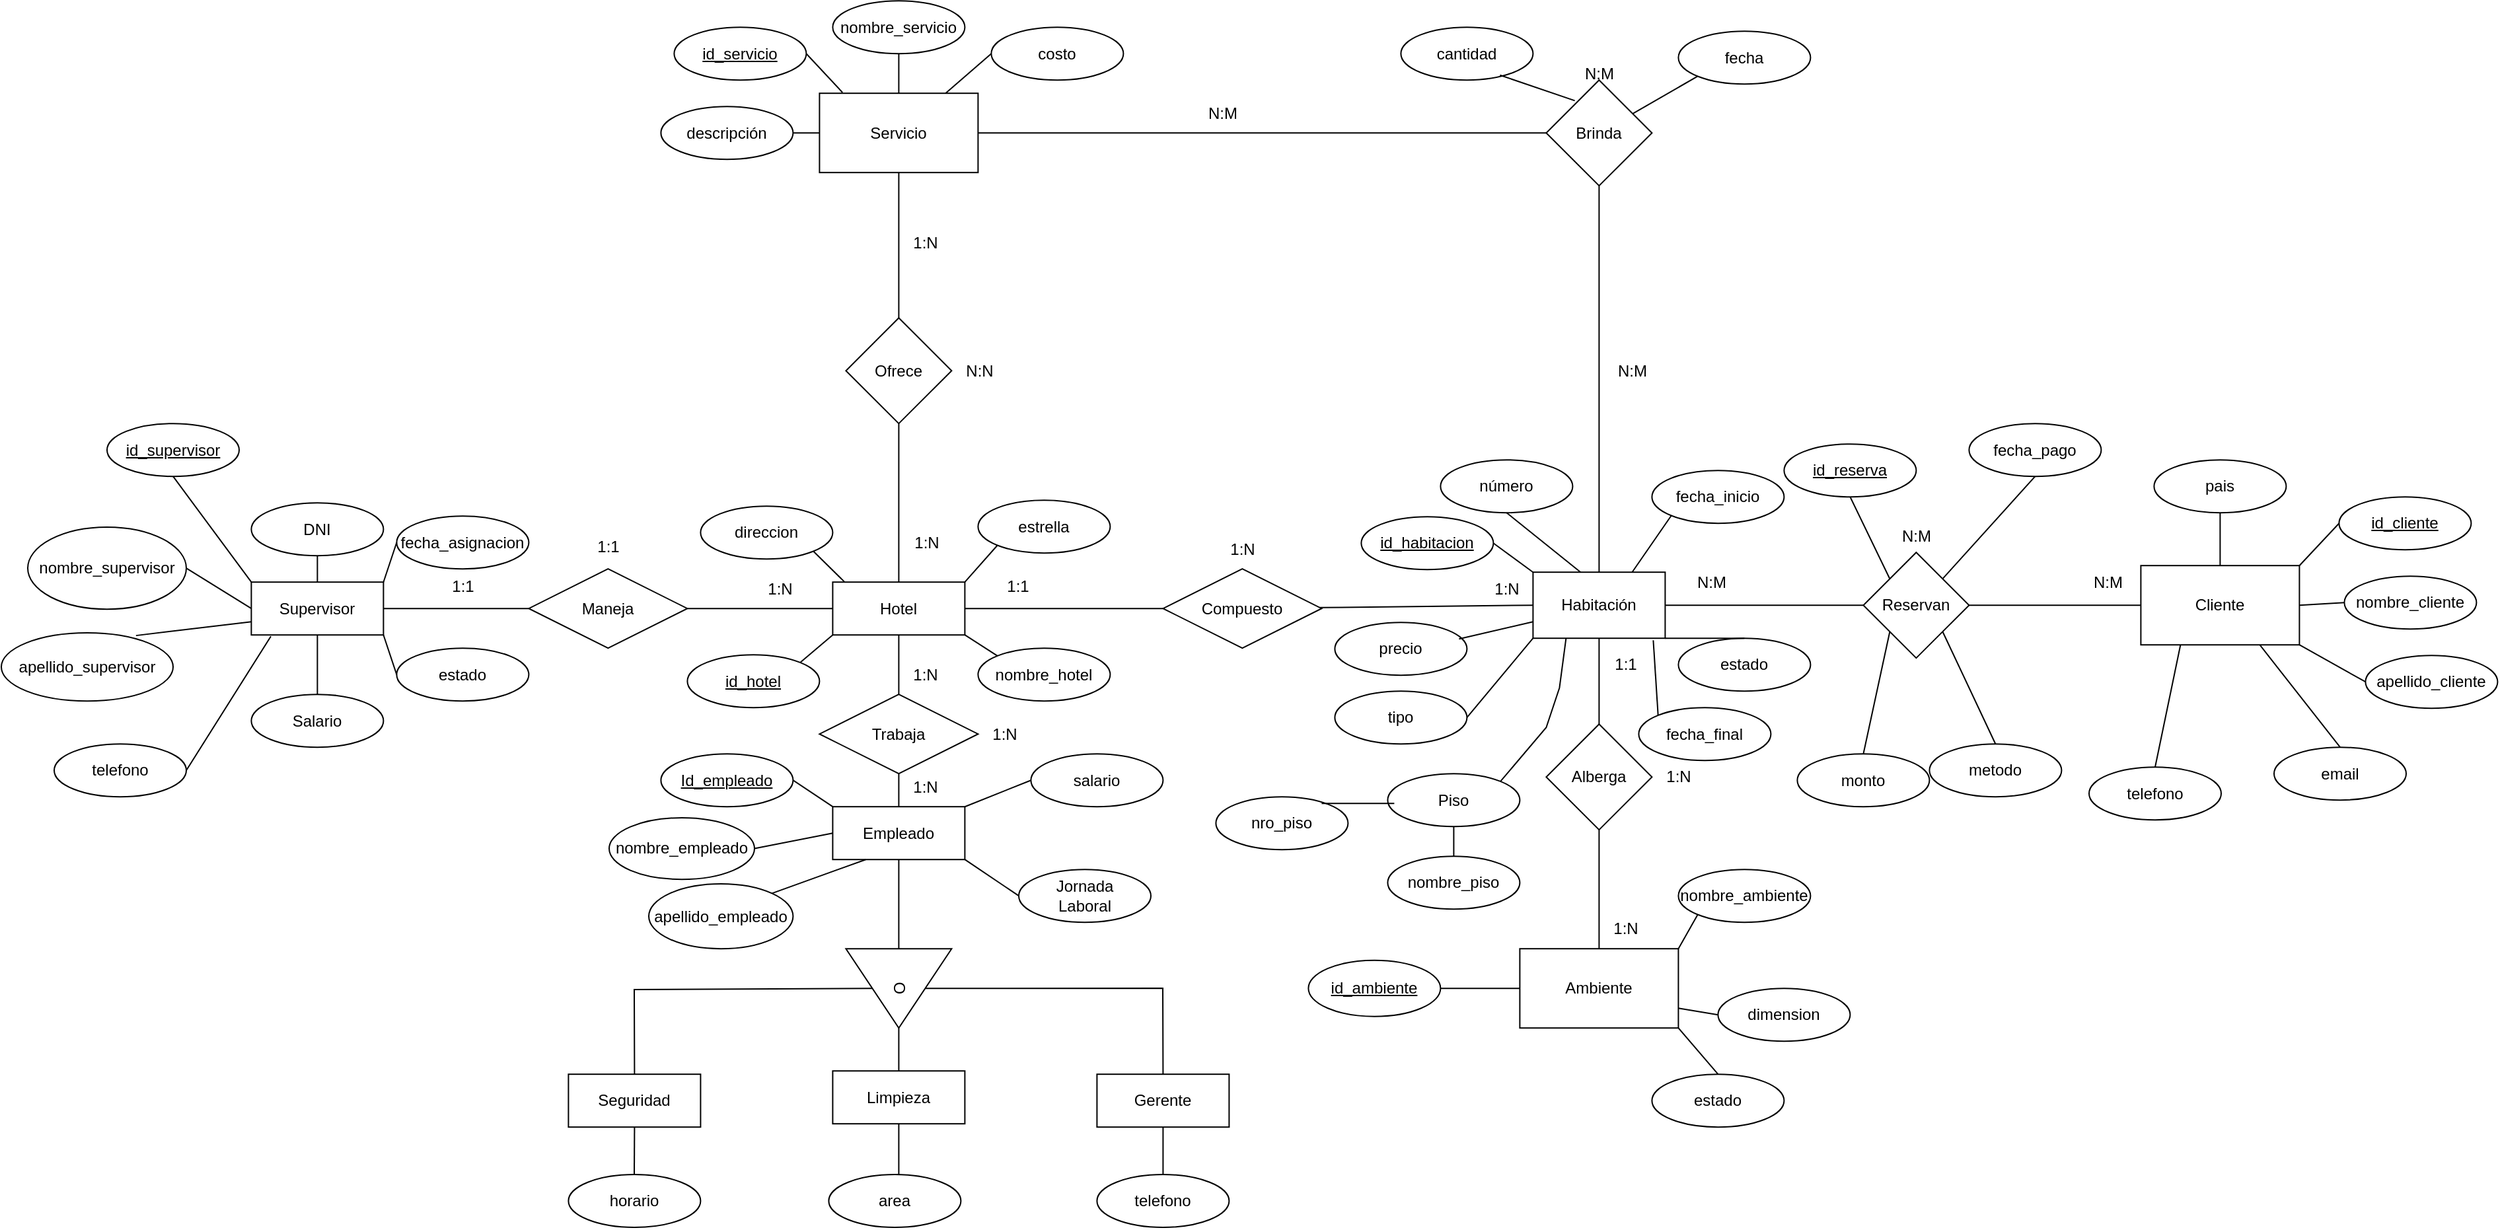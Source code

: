 <mxfile version="28.2.2" pages="2">
  <diagram id="Rf4B5W3GPylPoVY7dXIs" name="Entidad Relacion">
    <mxGraphModel dx="1869" dy="1757" grid="1" gridSize="10" guides="1" tooltips="1" connect="1" arrows="1" fold="1" page="1" pageScale="1" pageWidth="827" pageHeight="1169" math="0" shadow="0">
      <root>
        <mxCell id="0" />
        <mxCell id="1" parent="0" />
        <mxCell id="dX-AmqC88ivtGcu0Mjam-1" style="edgeStyle=orthogonalEdgeStyle;rounded=0;orthogonalLoop=1;jettySize=auto;html=1;endArrow=none;endFill=0;" edge="1" parent="1" source="dX-AmqC88ivtGcu0Mjam-2" target="dX-AmqC88ivtGcu0Mjam-6">
          <mxGeometry relative="1" as="geometry" />
        </mxCell>
        <mxCell id="dX-AmqC88ivtGcu0Mjam-2" value="Supervisor" style="whiteSpace=wrap;html=1;align=center;" vertex="1" parent="1">
          <mxGeometry x="179.2" y="281.6" width="100" height="40" as="geometry" />
        </mxCell>
        <mxCell id="dX-AmqC88ivtGcu0Mjam-3" value="" style="edgeStyle=orthogonalEdgeStyle;rounded=0;orthogonalLoop=1;jettySize=auto;html=1;entryX=0;entryY=0.5;entryDx=0;entryDy=0;endArrow=none;endFill=0;" edge="1" parent="1" source="dX-AmqC88ivtGcu0Mjam-4" target="dX-AmqC88ivtGcu0Mjam-11">
          <mxGeometry relative="1" as="geometry" />
        </mxCell>
        <mxCell id="dX-AmqC88ivtGcu0Mjam-4" value="Hotel" style="whiteSpace=wrap;html=1;align=center;" vertex="1" parent="1">
          <mxGeometry x="619.2" y="281.6" width="100" height="40" as="geometry" />
        </mxCell>
        <mxCell id="dX-AmqC88ivtGcu0Mjam-5" style="edgeStyle=orthogonalEdgeStyle;rounded=0;orthogonalLoop=1;jettySize=auto;html=1;entryX=0;entryY=0.5;entryDx=0;entryDy=0;endArrow=none;endFill=0;" edge="1" parent="1" source="dX-AmqC88ivtGcu0Mjam-6" target="dX-AmqC88ivtGcu0Mjam-4">
          <mxGeometry relative="1" as="geometry" />
        </mxCell>
        <mxCell id="dX-AmqC88ivtGcu0Mjam-6" value="Maneja" style="shape=rhombus;perimeter=rhombusPerimeter;whiteSpace=wrap;html=1;align=center;" vertex="1" parent="1">
          <mxGeometry x="389.2" y="271.6" width="120" height="60" as="geometry" />
        </mxCell>
        <mxCell id="dX-AmqC88ivtGcu0Mjam-7" value="1:1" style="text;html=1;align=center;verticalAlign=middle;resizable=0;points=[];autosize=1;strokeColor=none;fillColor=none;" vertex="1" parent="1">
          <mxGeometry x="429.2" y="239.6" width="40" height="30" as="geometry" />
        </mxCell>
        <mxCell id="dX-AmqC88ivtGcu0Mjam-8" value="1:1" style="text;html=1;align=center;verticalAlign=middle;resizable=0;points=[];autosize=1;strokeColor=none;fillColor=none;" vertex="1" parent="1">
          <mxGeometry x="319.2" y="269.6" width="40" height="30" as="geometry" />
        </mxCell>
        <mxCell id="dX-AmqC88ivtGcu0Mjam-9" value="1:N" style="text;html=1;align=center;verticalAlign=middle;resizable=0;points=[];autosize=1;strokeColor=none;fillColor=none;" vertex="1" parent="1">
          <mxGeometry x="559.2" y="271.6" width="40" height="30" as="geometry" />
        </mxCell>
        <mxCell id="dX-AmqC88ivtGcu0Mjam-10" value="" style="rounded=0;orthogonalLoop=1;jettySize=auto;html=1;endArrow=none;endFill=0;entryX=0;entryY=0.5;entryDx=0;entryDy=0;" edge="1" parent="1" source="dX-AmqC88ivtGcu0Mjam-11" target="dX-AmqC88ivtGcu0Mjam-15">
          <mxGeometry relative="1" as="geometry">
            <mxPoint x="1009.2" y="301.6" as="targetPoint" />
          </mxGeometry>
        </mxCell>
        <mxCell id="dX-AmqC88ivtGcu0Mjam-11" value="Compuesto" style="shape=rhombus;perimeter=rhombusPerimeter;whiteSpace=wrap;html=1;align=center;" vertex="1" parent="1">
          <mxGeometry x="869.2" y="271.6" width="120" height="60" as="geometry" />
        </mxCell>
        <mxCell id="dX-AmqC88ivtGcu0Mjam-12" value="" style="edgeStyle=orthogonalEdgeStyle;rounded=0;orthogonalLoop=1;jettySize=auto;html=1;endArrow=none;endFill=0;" edge="1" parent="1" source="dX-AmqC88ivtGcu0Mjam-15" target="dX-AmqC88ivtGcu0Mjam-32">
          <mxGeometry relative="1" as="geometry" />
        </mxCell>
        <mxCell id="dX-AmqC88ivtGcu0Mjam-13" style="rounded=0;orthogonalLoop=1;jettySize=auto;html=1;exitX=0;exitY=1;exitDx=0;exitDy=0;entryX=1;entryY=0.5;entryDx=0;entryDy=0;endArrow=none;endFill=0;" edge="1" parent="1" source="dX-AmqC88ivtGcu0Mjam-15" target="dX-AmqC88ivtGcu0Mjam-98">
          <mxGeometry relative="1" as="geometry" />
        </mxCell>
        <mxCell id="dX-AmqC88ivtGcu0Mjam-14" value="" style="edgeStyle=orthogonalEdgeStyle;rounded=0;orthogonalLoop=1;jettySize=auto;html=1;endArrow=none;endFill=0;" edge="1" parent="1" source="dX-AmqC88ivtGcu0Mjam-15" target="dX-AmqC88ivtGcu0Mjam-118">
          <mxGeometry relative="1" as="geometry" />
        </mxCell>
        <mxCell id="dX-AmqC88ivtGcu0Mjam-15" value="Habitación" style="whiteSpace=wrap;html=1;align=center;" vertex="1" parent="1">
          <mxGeometry x="1149.2" y="274.1" width="100" height="50" as="geometry" />
        </mxCell>
        <mxCell id="dX-AmqC88ivtGcu0Mjam-16" value="Empleado" style="whiteSpace=wrap;html=1;align=center;" vertex="1" parent="1">
          <mxGeometry x="619.2" y="451.6" width="100" height="40" as="geometry" />
        </mxCell>
        <mxCell id="dX-AmqC88ivtGcu0Mjam-17" value="Trabaja" style="shape=rhombus;perimeter=rhombusPerimeter;whiteSpace=wrap;html=1;align=center;" vertex="1" parent="1">
          <mxGeometry x="609.2" y="366.6" width="120" height="60" as="geometry" />
        </mxCell>
        <mxCell id="dX-AmqC88ivtGcu0Mjam-18" value="" style="endArrow=none;html=1;rounded=0;entryX=0.5;entryY=1;entryDx=0;entryDy=0;exitX=0.5;exitY=0;exitDx=0;exitDy=0;" edge="1" parent="1" source="dX-AmqC88ivtGcu0Mjam-16" target="dX-AmqC88ivtGcu0Mjam-17">
          <mxGeometry relative="1" as="geometry">
            <mxPoint x="549.2" y="431.6" as="sourcePoint" />
            <mxPoint x="709.2" y="431.6" as="targetPoint" />
          </mxGeometry>
        </mxCell>
        <mxCell id="dX-AmqC88ivtGcu0Mjam-19" value="" style="endArrow=none;html=1;rounded=0;entryX=0.5;entryY=1;entryDx=0;entryDy=0;exitX=0.5;exitY=0;exitDx=0;exitDy=0;" edge="1" parent="1" source="dX-AmqC88ivtGcu0Mjam-17" target="dX-AmqC88ivtGcu0Mjam-4">
          <mxGeometry relative="1" as="geometry">
            <mxPoint x="799.2" y="421.6" as="sourcePoint" />
            <mxPoint x="799.2" y="381.6" as="targetPoint" />
          </mxGeometry>
        </mxCell>
        <mxCell id="dX-AmqC88ivtGcu0Mjam-20" value="O" style="triangle;whiteSpace=wrap;html=1;rotation=90;" vertex="1" parent="1">
          <mxGeometry x="639.2" y="549.1" width="60" height="80" as="geometry" />
        </mxCell>
        <mxCell id="dX-AmqC88ivtGcu0Mjam-21" value="Seguridad" style="whiteSpace=wrap;html=1;align=center;" vertex="1" parent="1">
          <mxGeometry x="419.2" y="654.1" width="100" height="40" as="geometry" />
        </mxCell>
        <mxCell id="dX-AmqC88ivtGcu0Mjam-22" value="Gerente" style="whiteSpace=wrap;html=1;align=center;" vertex="1" parent="1">
          <mxGeometry x="819.2" y="654.1" width="100" height="40" as="geometry" />
        </mxCell>
        <mxCell id="dX-AmqC88ivtGcu0Mjam-23" value="Limpieza" style="whiteSpace=wrap;html=1;align=center;" vertex="1" parent="1">
          <mxGeometry x="619.2" y="651.6" width="100" height="40" as="geometry" />
        </mxCell>
        <mxCell id="dX-AmqC88ivtGcu0Mjam-24" value="" style="endArrow=none;html=1;rounded=0;exitX=0.5;exitY=0;exitDx=0;exitDy=0;entryX=0.5;entryY=1;entryDx=0;entryDy=0;" edge="1" parent="1" source="dX-AmqC88ivtGcu0Mjam-21" target="dX-AmqC88ivtGcu0Mjam-20">
          <mxGeometry relative="1" as="geometry">
            <mxPoint x="589.2" y="511.6" as="sourcePoint" />
            <mxPoint x="749.2" y="511.6" as="targetPoint" />
            <Array as="points">
              <mxPoint x="469" y="590" />
            </Array>
          </mxGeometry>
        </mxCell>
        <mxCell id="dX-AmqC88ivtGcu0Mjam-25" value="" style="endArrow=none;html=1;rounded=0;exitX=0.5;exitY=0;exitDx=0;exitDy=0;entryX=0.5;entryY=0;entryDx=0;entryDy=0;" edge="1" parent="1" source="dX-AmqC88ivtGcu0Mjam-20" target="dX-AmqC88ivtGcu0Mjam-22">
          <mxGeometry relative="1" as="geometry">
            <mxPoint x="779.2" y="541.6" as="sourcePoint" />
            <mxPoint x="939.2" y="541.6" as="targetPoint" />
            <Array as="points">
              <mxPoint x="869" y="589" />
            </Array>
          </mxGeometry>
        </mxCell>
        <mxCell id="dX-AmqC88ivtGcu0Mjam-26" value="" style="endArrow=none;html=1;rounded=0;entryX=0.5;entryY=0;entryDx=0;entryDy=0;exitX=1;exitY=0.5;exitDx=0;exitDy=0;" edge="1" parent="1" source="dX-AmqC88ivtGcu0Mjam-20" target="dX-AmqC88ivtGcu0Mjam-23">
          <mxGeometry relative="1" as="geometry">
            <mxPoint x="589.2" y="511.6" as="sourcePoint" />
            <mxPoint x="749.2" y="511.6" as="targetPoint" />
          </mxGeometry>
        </mxCell>
        <mxCell id="dX-AmqC88ivtGcu0Mjam-27" value="" style="endArrow=none;html=1;rounded=0;entryX=0.5;entryY=1;entryDx=0;entryDy=0;exitX=0;exitY=0.5;exitDx=0;exitDy=0;" edge="1" parent="1" source="dX-AmqC88ivtGcu0Mjam-20" target="dX-AmqC88ivtGcu0Mjam-16">
          <mxGeometry relative="1" as="geometry">
            <mxPoint x="589.2" y="511.6" as="sourcePoint" />
            <mxPoint x="749.2" y="511.6" as="targetPoint" />
          </mxGeometry>
        </mxCell>
        <mxCell id="dX-AmqC88ivtGcu0Mjam-28" value="1:N" style="text;html=1;align=center;verticalAlign=middle;resizable=0;points=[];autosize=1;strokeColor=none;fillColor=none;" vertex="1" parent="1">
          <mxGeometry x="669.2" y="421.6" width="40" height="30" as="geometry" />
        </mxCell>
        <mxCell id="dX-AmqC88ivtGcu0Mjam-29" value="1:N" style="text;html=1;align=center;verticalAlign=middle;resizable=0;points=[];autosize=1;strokeColor=none;fillColor=none;" vertex="1" parent="1">
          <mxGeometry x="669.2" y="336.6" width="40" height="30" as="geometry" />
        </mxCell>
        <mxCell id="dX-AmqC88ivtGcu0Mjam-30" value="1:N" style="text;html=1;align=center;verticalAlign=middle;resizable=0;points=[];autosize=1;strokeColor=none;fillColor=none;" vertex="1" parent="1">
          <mxGeometry x="729.2" y="381.6" width="40" height="30" as="geometry" />
        </mxCell>
        <mxCell id="dX-AmqC88ivtGcu0Mjam-31" value="" style="edgeStyle=orthogonalEdgeStyle;rounded=0;orthogonalLoop=1;jettySize=auto;html=1;startArrow=none;startFill=0;endArrow=none;endFill=0;exitX=1;exitY=0.5;exitDx=0;exitDy=0;" edge="1" parent="1" source="dX-AmqC88ivtGcu0Mjam-32" target="dX-AmqC88ivtGcu0Mjam-33">
          <mxGeometry relative="1" as="geometry">
            <mxPoint x="1549.2" y="309.1" as="sourcePoint" />
          </mxGeometry>
        </mxCell>
        <mxCell id="dX-AmqC88ivtGcu0Mjam-32" value="Reservan" style="rhombus;whiteSpace=wrap;html=1;" vertex="1" parent="1">
          <mxGeometry x="1399.2" y="259.1" width="80" height="80" as="geometry" />
        </mxCell>
        <mxCell id="dX-AmqC88ivtGcu0Mjam-33" value="Cliente" style="whiteSpace=wrap;html=1;" vertex="1" parent="1">
          <mxGeometry x="1609.2" y="269.1" width="120" height="60" as="geometry" />
        </mxCell>
        <mxCell id="dX-AmqC88ivtGcu0Mjam-34" value="N:M" style="text;html=1;align=center;verticalAlign=middle;resizable=0;points=[];autosize=1;strokeColor=none;fillColor=none;" vertex="1" parent="1">
          <mxGeometry x="1259.2" y="267.1" width="50" height="30" as="geometry" />
        </mxCell>
        <mxCell id="dX-AmqC88ivtGcu0Mjam-35" value="N:M" style="text;html=1;align=center;verticalAlign=middle;resizable=0;points=[];autosize=1;strokeColor=none;fillColor=none;" vertex="1" parent="1">
          <mxGeometry x="1559.2" y="267.1" width="50" height="30" as="geometry" />
        </mxCell>
        <mxCell id="dX-AmqC88ivtGcu0Mjam-36" value="N:M" style="text;html=1;align=center;verticalAlign=middle;resizable=0;points=[];autosize=1;strokeColor=none;fillColor=none;rotation=0;" vertex="1" parent="1">
          <mxGeometry x="1414.2" y="232.1" width="50" height="30" as="geometry" />
        </mxCell>
        <mxCell id="dX-AmqC88ivtGcu0Mjam-37" value="" style="edgeStyle=orthogonalEdgeStyle;rounded=0;orthogonalLoop=1;jettySize=auto;html=1;endArrow=none;endFill=0;exitX=0.5;exitY=0;exitDx=0;exitDy=0;" edge="1" parent="1" source="dX-AmqC88ivtGcu0Mjam-4" target="dX-AmqC88ivtGcu0Mjam-39">
          <mxGeometry relative="1" as="geometry">
            <mxPoint x="729.2" y="21.6" as="sourcePoint" />
          </mxGeometry>
        </mxCell>
        <mxCell id="dX-AmqC88ivtGcu0Mjam-38" value="" style="edgeStyle=orthogonalEdgeStyle;rounded=0;orthogonalLoop=1;jettySize=auto;html=1;endArrow=none;endFill=0;" edge="1" parent="1" source="dX-AmqC88ivtGcu0Mjam-39" target="dX-AmqC88ivtGcu0Mjam-40">
          <mxGeometry relative="1" as="geometry" />
        </mxCell>
        <mxCell id="dX-AmqC88ivtGcu0Mjam-39" value="Ofrece" style="rhombus;whiteSpace=wrap;html=1;" vertex="1" parent="1">
          <mxGeometry x="629.2" y="81.6" width="80" height="80" as="geometry" />
        </mxCell>
        <mxCell id="dX-AmqC88ivtGcu0Mjam-40" value="Servicio" style="whiteSpace=wrap;html=1;" vertex="1" parent="1">
          <mxGeometry x="609.2" y="-88.4" width="120" height="60" as="geometry" />
        </mxCell>
        <mxCell id="dX-AmqC88ivtGcu0Mjam-41" value="Brinda" style="rhombus;whiteSpace=wrap;html=1;" vertex="1" parent="1">
          <mxGeometry x="1159.2" y="-98.4" width="80" height="80" as="geometry" />
        </mxCell>
        <mxCell id="dX-AmqC88ivtGcu0Mjam-42" value="" style="endArrow=none;html=1;rounded=0;entryX=0;entryY=0.5;entryDx=0;entryDy=0;exitX=1;exitY=0.5;exitDx=0;exitDy=0;" edge="1" parent="1" source="dX-AmqC88ivtGcu0Mjam-40" target="dX-AmqC88ivtGcu0Mjam-41">
          <mxGeometry width="50" height="50" relative="1" as="geometry">
            <mxPoint x="1159.2" y="71.6" as="sourcePoint" />
            <mxPoint x="1209.2" y="21.6" as="targetPoint" />
          </mxGeometry>
        </mxCell>
        <mxCell id="dX-AmqC88ivtGcu0Mjam-43" value="N:M" style="text;html=1;align=center;verticalAlign=middle;resizable=0;points=[];autosize=1;strokeColor=none;fillColor=none;" vertex="1" parent="1">
          <mxGeometry x="1174.2" y="-118.4" width="50" height="30" as="geometry" />
        </mxCell>
        <mxCell id="dX-AmqC88ivtGcu0Mjam-44" value="N:M" style="text;html=1;align=center;verticalAlign=middle;resizable=0;points=[];autosize=1;strokeColor=none;fillColor=none;" vertex="1" parent="1">
          <mxGeometry x="889.2" y="-88.4" width="50" height="30" as="geometry" />
        </mxCell>
        <mxCell id="dX-AmqC88ivtGcu0Mjam-45" value="1:N" style="text;html=1;align=center;verticalAlign=middle;resizable=0;points=[];autosize=1;strokeColor=none;fillColor=none;" vertex="1" parent="1">
          <mxGeometry x="669.2" y="10.0" width="40" height="30" as="geometry" />
        </mxCell>
        <mxCell id="dX-AmqC88ivtGcu0Mjam-46" value="1:N" style="text;html=1;align=center;verticalAlign=middle;resizable=0;points=[];autosize=1;strokeColor=none;fillColor=none;" vertex="1" parent="1">
          <mxGeometry x="670.2" y="236.6" width="40" height="30" as="geometry" />
        </mxCell>
        <mxCell id="dX-AmqC88ivtGcu0Mjam-47" value="id_cliente" style="ellipse;whiteSpace=wrap;html=1;align=center;fontStyle=4;" vertex="1" parent="1">
          <mxGeometry x="1759.2" y="217.1" width="100" height="40" as="geometry" />
        </mxCell>
        <mxCell id="dX-AmqC88ivtGcu0Mjam-48" value="nombre_cliente" style="ellipse;whiteSpace=wrap;html=1;align=center;" vertex="1" parent="1">
          <mxGeometry x="1763.2" y="277.1" width="100" height="40" as="geometry" />
        </mxCell>
        <mxCell id="dX-AmqC88ivtGcu0Mjam-49" value="telefono" style="ellipse;whiteSpace=wrap;html=1;align=center;" vertex="1" parent="1">
          <mxGeometry x="1570.0" y="421.6" width="100" height="40" as="geometry" />
        </mxCell>
        <mxCell id="dX-AmqC88ivtGcu0Mjam-50" value="apellido_cliente" style="ellipse;whiteSpace=wrap;html=1;align=center;" vertex="1" parent="1">
          <mxGeometry x="1779.2" y="337.1" width="100" height="40" as="geometry" />
        </mxCell>
        <mxCell id="dX-AmqC88ivtGcu0Mjam-51" value="email" style="ellipse;whiteSpace=wrap;html=1;align=center;" vertex="1" parent="1">
          <mxGeometry x="1710.0" y="406.6" width="100" height="40" as="geometry" />
        </mxCell>
        <mxCell id="dX-AmqC88ivtGcu0Mjam-52" value="" style="endArrow=none;html=1;rounded=0;exitX=1;exitY=0;exitDx=0;exitDy=0;entryX=0;entryY=0.5;entryDx=0;entryDy=0;" edge="1" parent="1" source="dX-AmqC88ivtGcu0Mjam-33" target="dX-AmqC88ivtGcu0Mjam-47">
          <mxGeometry width="50" height="50" relative="1" as="geometry">
            <mxPoint x="1729.2" y="307.1" as="sourcePoint" />
            <mxPoint x="1779.2" y="257.1" as="targetPoint" />
          </mxGeometry>
        </mxCell>
        <mxCell id="dX-AmqC88ivtGcu0Mjam-53" value="" style="endArrow=none;html=1;rounded=0;entryX=0;entryY=0.5;entryDx=0;entryDy=0;exitX=1;exitY=0.5;exitDx=0;exitDy=0;" edge="1" parent="1" source="dX-AmqC88ivtGcu0Mjam-33" target="dX-AmqC88ivtGcu0Mjam-48">
          <mxGeometry width="50" height="50" relative="1" as="geometry">
            <mxPoint x="1729.2" y="307.1" as="sourcePoint" />
            <mxPoint x="1779.2" y="257.1" as="targetPoint" />
          </mxGeometry>
        </mxCell>
        <mxCell id="dX-AmqC88ivtGcu0Mjam-54" value="" style="endArrow=none;html=1;rounded=0;entryX=0;entryY=0.5;entryDx=0;entryDy=0;exitX=1;exitY=1;exitDx=0;exitDy=0;" edge="1" parent="1" source="dX-AmqC88ivtGcu0Mjam-33" target="dX-AmqC88ivtGcu0Mjam-50">
          <mxGeometry width="50" height="50" relative="1" as="geometry">
            <mxPoint x="1729.2" y="307.1" as="sourcePoint" />
            <mxPoint x="1779.2" y="257.1" as="targetPoint" />
          </mxGeometry>
        </mxCell>
        <mxCell id="dX-AmqC88ivtGcu0Mjam-55" value="" style="endArrow=none;html=1;rounded=0;exitX=0.5;exitY=0;exitDx=0;exitDy=0;entryX=0.75;entryY=1;entryDx=0;entryDy=0;" edge="1" parent="1" source="dX-AmqC88ivtGcu0Mjam-51" target="dX-AmqC88ivtGcu0Mjam-33">
          <mxGeometry width="50" height="50" relative="1" as="geometry">
            <mxPoint x="1709.2" y="347.1" as="sourcePoint" />
            <mxPoint x="1779.2" y="257.1" as="targetPoint" />
          </mxGeometry>
        </mxCell>
        <mxCell id="dX-AmqC88ivtGcu0Mjam-56" value="" style="endArrow=none;html=1;rounded=0;exitX=0.5;exitY=0;exitDx=0;exitDy=0;entryX=0.25;entryY=1;entryDx=0;entryDy=0;" edge="1" parent="1" source="dX-AmqC88ivtGcu0Mjam-49" target="dX-AmqC88ivtGcu0Mjam-33">
          <mxGeometry width="50" height="50" relative="1" as="geometry">
            <mxPoint x="1729.2" y="307.1" as="sourcePoint" />
            <mxPoint x="1779.2" y="257.1" as="targetPoint" />
          </mxGeometry>
        </mxCell>
        <mxCell id="dX-AmqC88ivtGcu0Mjam-57" value="id_habitacion" style="ellipse;whiteSpace=wrap;html=1;align=center;fontStyle=4;" vertex="1" parent="1">
          <mxGeometry x="1019.2" y="232.1" width="100" height="40" as="geometry" />
        </mxCell>
        <mxCell id="dX-AmqC88ivtGcu0Mjam-58" value="número" style="ellipse;whiteSpace=wrap;html=1;align=center;" vertex="1" parent="1">
          <mxGeometry x="1079.2" y="189.1" width="100" height="40" as="geometry" />
        </mxCell>
        <mxCell id="dX-AmqC88ivtGcu0Mjam-59" value="precio" style="ellipse;whiteSpace=wrap;html=1;align=center;" vertex="1" parent="1">
          <mxGeometry x="999.2" y="312.1" width="100" height="40" as="geometry" />
        </mxCell>
        <mxCell id="dX-AmqC88ivtGcu0Mjam-60" value="estado" style="ellipse;whiteSpace=wrap;html=1;align=center;" vertex="1" parent="1">
          <mxGeometry x="1259.2" y="324.1" width="100" height="40" as="geometry" />
        </mxCell>
        <mxCell id="dX-AmqC88ivtGcu0Mjam-61" value="" style="endArrow=none;html=1;rounded=0;entryX=0.5;entryY=1;entryDx=0;entryDy=0;exitX=0.36;exitY=0;exitDx=0;exitDy=0;exitPerimeter=0;" edge="1" parent="1" source="dX-AmqC88ivtGcu0Mjam-15" target="dX-AmqC88ivtGcu0Mjam-58">
          <mxGeometry width="50" height="50" relative="1" as="geometry">
            <mxPoint x="1409.2" y="289.1" as="sourcePoint" />
            <mxPoint x="1459.2" y="239.1" as="targetPoint" />
          </mxGeometry>
        </mxCell>
        <mxCell id="dX-AmqC88ivtGcu0Mjam-62" value="" style="endArrow=none;html=1;rounded=0;entryX=1;entryY=0.5;entryDx=0;entryDy=0;exitX=0;exitY=0;exitDx=0;exitDy=0;" edge="1" parent="1" source="dX-AmqC88ivtGcu0Mjam-15" target="dX-AmqC88ivtGcu0Mjam-57">
          <mxGeometry width="50" height="50" relative="1" as="geometry">
            <mxPoint x="1409.2" y="289.1" as="sourcePoint" />
            <mxPoint x="1459.2" y="239.1" as="targetPoint" />
          </mxGeometry>
        </mxCell>
        <mxCell id="dX-AmqC88ivtGcu0Mjam-63" value="" style="endArrow=none;html=1;rounded=0;exitX=0.5;exitY=0;exitDx=0;exitDy=0;entryX=1;entryY=1;entryDx=0;entryDy=0;" edge="1" parent="1" source="dX-AmqC88ivtGcu0Mjam-60" target="dX-AmqC88ivtGcu0Mjam-15">
          <mxGeometry width="50" height="50" relative="1" as="geometry">
            <mxPoint x="1409.2" y="289.1" as="sourcePoint" />
            <mxPoint x="1459.2" y="239.1" as="targetPoint" />
          </mxGeometry>
        </mxCell>
        <mxCell id="dX-AmqC88ivtGcu0Mjam-64" value="" style="endArrow=none;html=1;rounded=0;exitX=0.94;exitY=0.313;exitDx=0;exitDy=0;entryX=0;entryY=0.75;entryDx=0;entryDy=0;exitPerimeter=0;" edge="1" parent="1" source="dX-AmqC88ivtGcu0Mjam-59" target="dX-AmqC88ivtGcu0Mjam-15">
          <mxGeometry width="50" height="50" relative="1" as="geometry">
            <mxPoint x="1409.2" y="289.1" as="sourcePoint" />
            <mxPoint x="1459.2" y="239.1" as="targetPoint" />
          </mxGeometry>
        </mxCell>
        <mxCell id="dX-AmqC88ivtGcu0Mjam-65" value="Id_empleado" style="ellipse;whiteSpace=wrap;html=1;align=center;fontStyle=4;" vertex="1" parent="1">
          <mxGeometry x="489.2" y="411.6" width="100" height="40" as="geometry" />
        </mxCell>
        <mxCell id="dX-AmqC88ivtGcu0Mjam-66" value="nombre_empleado" style="ellipse;whiteSpace=wrap;html=1;align=center;" vertex="1" parent="1">
          <mxGeometry x="450" y="460" width="110" height="46.6" as="geometry" />
        </mxCell>
        <mxCell id="dX-AmqC88ivtGcu0Mjam-67" value="salario" style="ellipse;whiteSpace=wrap;html=1;align=center;" vertex="1" parent="1">
          <mxGeometry x="769.2" y="411.6" width="100" height="40" as="geometry" />
        </mxCell>
        <mxCell id="dX-AmqC88ivtGcu0Mjam-68" value="" style="endArrow=none;html=1;rounded=0;entryX=0;entryY=0.5;entryDx=0;entryDy=0;exitX=1;exitY=0;exitDx=0;exitDy=0;" edge="1" parent="1" source="dX-AmqC88ivtGcu0Mjam-16" target="dX-AmqC88ivtGcu0Mjam-67">
          <mxGeometry width="50" height="50" relative="1" as="geometry">
            <mxPoint x="779.2" y="561.6" as="sourcePoint" />
            <mxPoint x="829.2" y="511.6" as="targetPoint" />
          </mxGeometry>
        </mxCell>
        <mxCell id="dX-AmqC88ivtGcu0Mjam-69" value="" style="endArrow=none;html=1;rounded=0;exitX=1;exitY=0.5;exitDx=0;exitDy=0;entryX=0;entryY=0;entryDx=0;entryDy=0;" edge="1" parent="1" source="dX-AmqC88ivtGcu0Mjam-65" target="dX-AmqC88ivtGcu0Mjam-16">
          <mxGeometry width="50" height="50" relative="1" as="geometry">
            <mxPoint x="779.2" y="561.6" as="sourcePoint" />
            <mxPoint x="829.2" y="511.6" as="targetPoint" />
          </mxGeometry>
        </mxCell>
        <mxCell id="dX-AmqC88ivtGcu0Mjam-70" value="" style="endArrow=none;html=1;rounded=0;exitX=1;exitY=0.5;exitDx=0;exitDy=0;entryX=0;entryY=0.5;entryDx=0;entryDy=0;" edge="1" parent="1" source="dX-AmqC88ivtGcu0Mjam-66" target="dX-AmqC88ivtGcu0Mjam-16">
          <mxGeometry width="50" height="50" relative="1" as="geometry">
            <mxPoint x="779.2" y="561.6" as="sourcePoint" />
            <mxPoint x="829.2" y="511.6" as="targetPoint" />
          </mxGeometry>
        </mxCell>
        <mxCell id="dX-AmqC88ivtGcu0Mjam-71" value="id_reserva" style="ellipse;whiteSpace=wrap;html=1;align=center;fontStyle=4;" vertex="1" parent="1">
          <mxGeometry x="1339.2" y="177.1" width="100" height="40" as="geometry" />
        </mxCell>
        <mxCell id="dX-AmqC88ivtGcu0Mjam-72" value="monto" style="ellipse;whiteSpace=wrap;html=1;align=center;" vertex="1" parent="1">
          <mxGeometry x="1349.2" y="411.6" width="100" height="40" as="geometry" />
        </mxCell>
        <mxCell id="dX-AmqC88ivtGcu0Mjam-73" value="metodo" style="ellipse;whiteSpace=wrap;html=1;align=center;" vertex="1" parent="1">
          <mxGeometry x="1449.2" y="404.1" width="100" height="40" as="geometry" />
        </mxCell>
        <mxCell id="dX-AmqC88ivtGcu0Mjam-74" value="fecha_pago" style="ellipse;whiteSpace=wrap;html=1;align=center;" vertex="1" parent="1">
          <mxGeometry x="1479.2" y="161.6" width="100" height="40" as="geometry" />
        </mxCell>
        <mxCell id="dX-AmqC88ivtGcu0Mjam-75" value="" style="endArrow=none;html=1;rounded=0;exitX=0.5;exitY=1;exitDx=0;exitDy=0;entryX=0;entryY=0;entryDx=0;entryDy=0;" edge="1" parent="1" source="dX-AmqC88ivtGcu0Mjam-71" target="dX-AmqC88ivtGcu0Mjam-32">
          <mxGeometry width="50" height="50" relative="1" as="geometry">
            <mxPoint x="1409.2" y="519.1" as="sourcePoint" />
            <mxPoint x="1319.2" y="459.1" as="targetPoint" />
          </mxGeometry>
        </mxCell>
        <mxCell id="dX-AmqC88ivtGcu0Mjam-76" value="" style="endArrow=none;html=1;rounded=0;entryX=0.5;entryY=1;entryDx=0;entryDy=0;exitX=1;exitY=0;exitDx=0;exitDy=0;" edge="1" parent="1" source="dX-AmqC88ivtGcu0Mjam-32" target="dX-AmqC88ivtGcu0Mjam-74">
          <mxGeometry width="50" height="50" relative="1" as="geometry">
            <mxPoint x="1439.2" y="459.1" as="sourcePoint" />
            <mxPoint x="1459.2" y="469.1" as="targetPoint" />
          </mxGeometry>
        </mxCell>
        <mxCell id="dX-AmqC88ivtGcu0Mjam-77" value="" style="endArrow=none;html=1;rounded=0;exitX=0.5;exitY=0;exitDx=0;exitDy=0;entryX=1;entryY=1;entryDx=0;entryDy=0;" edge="1" parent="1" source="dX-AmqC88ivtGcu0Mjam-73" target="dX-AmqC88ivtGcu0Mjam-32">
          <mxGeometry width="50" height="50" relative="1" as="geometry">
            <mxPoint x="1409.2" y="519.1" as="sourcePoint" />
            <mxPoint x="1426.96" y="489.16" as="targetPoint" />
          </mxGeometry>
        </mxCell>
        <mxCell id="dX-AmqC88ivtGcu0Mjam-78" value="" style="endArrow=none;html=1;rounded=0;exitX=0.5;exitY=0;exitDx=0;exitDy=0;entryX=0;entryY=1;entryDx=0;entryDy=0;" edge="1" parent="1" source="dX-AmqC88ivtGcu0Mjam-72" target="dX-AmqC88ivtGcu0Mjam-32">
          <mxGeometry width="50" height="50" relative="1" as="geometry">
            <mxPoint x="1409.2" y="519.1" as="sourcePoint" />
            <mxPoint x="1331.8" y="489.88" as="targetPoint" />
          </mxGeometry>
        </mxCell>
        <mxCell id="dX-AmqC88ivtGcu0Mjam-79" value="id_hotel" style="ellipse;whiteSpace=wrap;html=1;align=center;fontStyle=4;" vertex="1" parent="1">
          <mxGeometry x="509.2" y="336.6" width="100" height="40" as="geometry" />
        </mxCell>
        <mxCell id="dX-AmqC88ivtGcu0Mjam-80" value="nombre_hotel" style="ellipse;whiteSpace=wrap;html=1;align=center;" vertex="1" parent="1">
          <mxGeometry x="729.2" y="331.6" width="100" height="40" as="geometry" />
        </mxCell>
        <mxCell id="dX-AmqC88ivtGcu0Mjam-81" value="direccion" style="ellipse;whiteSpace=wrap;html=1;align=center;" vertex="1" parent="1">
          <mxGeometry x="519.2" y="224.1" width="100" height="40" as="geometry" />
        </mxCell>
        <mxCell id="dX-AmqC88ivtGcu0Mjam-82" value="" style="endArrow=none;html=1;rounded=0;exitX=1;exitY=1;exitDx=0;exitDy=0;entryX=0;entryY=0;entryDx=0;entryDy=0;" edge="1" parent="1" source="dX-AmqC88ivtGcu0Mjam-4" target="dX-AmqC88ivtGcu0Mjam-80">
          <mxGeometry width="50" height="50" relative="1" as="geometry">
            <mxPoint x="819.2" y="381.6" as="sourcePoint" />
            <mxPoint x="869.2" y="331.6" as="targetPoint" />
          </mxGeometry>
        </mxCell>
        <mxCell id="dX-AmqC88ivtGcu0Mjam-83" value="" style="endArrow=none;html=1;rounded=0;exitX=1;exitY=0;exitDx=0;exitDy=0;entryX=0;entryY=1;entryDx=0;entryDy=0;" edge="1" parent="1" source="dX-AmqC88ivtGcu0Mjam-79" target="dX-AmqC88ivtGcu0Mjam-4">
          <mxGeometry width="50" height="50" relative="1" as="geometry">
            <mxPoint x="819.2" y="381.6" as="sourcePoint" />
            <mxPoint x="869.2" y="331.6" as="targetPoint" />
          </mxGeometry>
        </mxCell>
        <mxCell id="dX-AmqC88ivtGcu0Mjam-84" value="" style="endArrow=none;html=1;rounded=0;entryX=1;entryY=1;entryDx=0;entryDy=0;exitX=0.088;exitY=-0.007;exitDx=0;exitDy=0;exitPerimeter=0;" edge="1" parent="1" source="dX-AmqC88ivtGcu0Mjam-4" target="dX-AmqC88ivtGcu0Mjam-81">
          <mxGeometry width="50" height="50" relative="1" as="geometry">
            <mxPoint x="819.2" y="381.6" as="sourcePoint" />
            <mxPoint x="869.2" y="331.6" as="targetPoint" />
          </mxGeometry>
        </mxCell>
        <mxCell id="dX-AmqC88ivtGcu0Mjam-85" value="cantidad" style="ellipse;whiteSpace=wrap;html=1;align=center;" vertex="1" parent="1">
          <mxGeometry x="1049.2" y="-138.4" width="100" height="40" as="geometry" />
        </mxCell>
        <mxCell id="dX-AmqC88ivtGcu0Mjam-86" value="fecha" style="ellipse;whiteSpace=wrap;html=1;align=center;" vertex="1" parent="1">
          <mxGeometry x="1259.2" y="-135.4" width="100" height="40" as="geometry" />
        </mxCell>
        <mxCell id="dX-AmqC88ivtGcu0Mjam-87" value="" style="endArrow=none;html=1;rounded=0;entryX=0;entryY=1;entryDx=0;entryDy=0;" edge="1" parent="1" source="dX-AmqC88ivtGcu0Mjam-41" target="dX-AmqC88ivtGcu0Mjam-86">
          <mxGeometry width="50" height="50" relative="1" as="geometry">
            <mxPoint x="1299.2" y="24.6" as="sourcePoint" />
            <mxPoint x="1349.2" y="-25.4" as="targetPoint" />
          </mxGeometry>
        </mxCell>
        <mxCell id="dX-AmqC88ivtGcu0Mjam-88" value="" style="endArrow=none;html=1;rounded=0;entryX=0.75;entryY=0.907;entryDx=0;entryDy=0;entryPerimeter=0;exitX=0.27;exitY=0.195;exitDx=0;exitDy=0;exitPerimeter=0;" edge="1" parent="1" source="dX-AmqC88ivtGcu0Mjam-41" target="dX-AmqC88ivtGcu0Mjam-85">
          <mxGeometry width="50" height="50" relative="1" as="geometry">
            <mxPoint x="1299.2" y="24.6" as="sourcePoint" />
            <mxPoint x="1349.2" y="-25.4" as="targetPoint" />
          </mxGeometry>
        </mxCell>
        <mxCell id="dX-AmqC88ivtGcu0Mjam-89" value="id_servicio" style="ellipse;whiteSpace=wrap;html=1;align=center;fontStyle=4;" vertex="1" parent="1">
          <mxGeometry x="499.2" y="-138.4" width="100" height="40" as="geometry" />
        </mxCell>
        <mxCell id="dX-AmqC88ivtGcu0Mjam-90" value="nombre_servicio" style="ellipse;whiteSpace=wrap;html=1;align=center;" vertex="1" parent="1">
          <mxGeometry x="619.2" y="-158.4" width="100" height="40" as="geometry" />
        </mxCell>
        <mxCell id="dX-AmqC88ivtGcu0Mjam-91" value="costo" style="ellipse;whiteSpace=wrap;html=1;align=center;" vertex="1" parent="1">
          <mxGeometry x="739.2" y="-138.4" width="100" height="40" as="geometry" />
        </mxCell>
        <mxCell id="dX-AmqC88ivtGcu0Mjam-92" value="descripción" style="ellipse;whiteSpace=wrap;html=1;align=center;" vertex="1" parent="1">
          <mxGeometry x="489.2" y="-78.4" width="100" height="40" as="geometry" />
        </mxCell>
        <mxCell id="dX-AmqC88ivtGcu0Mjam-93" value="" style="endArrow=none;html=1;rounded=0;entryX=0.5;entryY=1;entryDx=0;entryDy=0;exitX=0.5;exitY=0;exitDx=0;exitDy=0;" edge="1" parent="1" source="dX-AmqC88ivtGcu0Mjam-40" target="dX-AmqC88ivtGcu0Mjam-90">
          <mxGeometry width="50" height="50" relative="1" as="geometry">
            <mxPoint x="899.2" y="61.6" as="sourcePoint" />
            <mxPoint x="949.2" y="11.6" as="targetPoint" />
          </mxGeometry>
        </mxCell>
        <mxCell id="dX-AmqC88ivtGcu0Mjam-94" value="" style="endArrow=none;html=1;rounded=0;entryX=1;entryY=0.5;entryDx=0;entryDy=0;exitX=0.145;exitY=-0.01;exitDx=0;exitDy=0;exitPerimeter=0;" edge="1" parent="1" source="dX-AmqC88ivtGcu0Mjam-40" target="dX-AmqC88ivtGcu0Mjam-89">
          <mxGeometry width="50" height="50" relative="1" as="geometry">
            <mxPoint x="899.2" y="61.6" as="sourcePoint" />
            <mxPoint x="949.2" y="11.6" as="targetPoint" />
          </mxGeometry>
        </mxCell>
        <mxCell id="dX-AmqC88ivtGcu0Mjam-95" value="" style="endArrow=none;html=1;rounded=0;entryX=0;entryY=0.5;entryDx=0;entryDy=0;exitX=0.795;exitY=0.001;exitDx=0;exitDy=0;exitPerimeter=0;" edge="1" parent="1" source="dX-AmqC88ivtGcu0Mjam-40" target="dX-AmqC88ivtGcu0Mjam-91">
          <mxGeometry width="50" height="50" relative="1" as="geometry">
            <mxPoint x="899.2" y="61.6" as="sourcePoint" />
            <mxPoint x="949.2" y="11.6" as="targetPoint" />
          </mxGeometry>
        </mxCell>
        <mxCell id="dX-AmqC88ivtGcu0Mjam-96" value="" style="endArrow=none;html=1;rounded=0;entryX=1;entryY=0.5;entryDx=0;entryDy=0;exitX=0;exitY=0.5;exitDx=0;exitDy=0;" edge="1" parent="1" source="dX-AmqC88ivtGcu0Mjam-40" target="dX-AmqC88ivtGcu0Mjam-92">
          <mxGeometry width="50" height="50" relative="1" as="geometry">
            <mxPoint x="899.2" y="61.6" as="sourcePoint" />
            <mxPoint x="599.2" y="-58.4" as="targetPoint" />
          </mxGeometry>
        </mxCell>
        <mxCell id="dX-AmqC88ivtGcu0Mjam-97" value="fecha_inicio" style="ellipse;whiteSpace=wrap;html=1;align=center;" vertex="1" parent="1">
          <mxGeometry x="1239.2" y="197.1" width="100" height="40" as="geometry" />
        </mxCell>
        <mxCell id="dX-AmqC88ivtGcu0Mjam-98" value="tipo" style="ellipse;whiteSpace=wrap;html=1;align=center;" vertex="1" parent="1">
          <mxGeometry x="999.2" y="364.1" width="100" height="40" as="geometry" />
        </mxCell>
        <mxCell id="dX-AmqC88ivtGcu0Mjam-99" value="fecha_final" style="ellipse;whiteSpace=wrap;html=1;align=center;" vertex="1" parent="1">
          <mxGeometry x="1229.2" y="376.6" width="100" height="40" as="geometry" />
        </mxCell>
        <mxCell id="dX-AmqC88ivtGcu0Mjam-100" value="" style="endArrow=none;html=1;rounded=0;entryX=0;entryY=1;entryDx=0;entryDy=0;exitX=0.75;exitY=0;exitDx=0;exitDy=0;" edge="1" parent="1" source="dX-AmqC88ivtGcu0Mjam-15" target="dX-AmqC88ivtGcu0Mjam-97">
          <mxGeometry width="50" height="50" relative="1" as="geometry">
            <mxPoint x="1303.84" y="347.03" as="sourcePoint" />
            <mxPoint x="1339.195" y="251.172" as="targetPoint" />
          </mxGeometry>
        </mxCell>
        <mxCell id="dX-AmqC88ivtGcu0Mjam-101" value="" style="endArrow=none;html=1;rounded=0;entryX=0;entryY=0;entryDx=0;entryDy=0;exitX=0.91;exitY=1.03;exitDx=0;exitDy=0;exitPerimeter=0;" edge="1" parent="1" source="dX-AmqC88ivtGcu0Mjam-15" target="dX-AmqC88ivtGcu0Mjam-99">
          <mxGeometry width="50" height="50" relative="1" as="geometry">
            <mxPoint x="1369.2" y="239.1" as="sourcePoint" />
            <mxPoint x="1379.2" y="299.1" as="targetPoint" />
          </mxGeometry>
        </mxCell>
        <mxCell id="dX-AmqC88ivtGcu0Mjam-102" value="id_supervisor" style="ellipse;whiteSpace=wrap;html=1;align=center;fontStyle=4;" vertex="1" parent="1">
          <mxGeometry x="70.0" y="161.6" width="100" height="40" as="geometry" />
        </mxCell>
        <mxCell id="dX-AmqC88ivtGcu0Mjam-103" value="telefono" style="ellipse;whiteSpace=wrap;html=1;align=center;" vertex="1" parent="1">
          <mxGeometry x="30.0" y="404.1" width="100" height="40" as="geometry" />
        </mxCell>
        <mxCell id="dX-AmqC88ivtGcu0Mjam-104" value="DNI" style="ellipse;whiteSpace=wrap;html=1;align=center;" vertex="1" parent="1">
          <mxGeometry x="179.2" y="221.6" width="100" height="40" as="geometry" />
        </mxCell>
        <mxCell id="dX-AmqC88ivtGcu0Mjam-105" value="" style="endArrow=none;html=1;rounded=0;entryX=0.5;entryY=1;entryDx=0;entryDy=0;exitX=0;exitY=0;exitDx=0;exitDy=0;" edge="1" parent="1" source="dX-AmqC88ivtGcu0Mjam-2" target="dX-AmqC88ivtGcu0Mjam-102">
          <mxGeometry width="50" height="50" relative="1" as="geometry">
            <mxPoint x="569.2" y="451.6" as="sourcePoint" />
            <mxPoint x="619.2" y="401.6" as="targetPoint" />
          </mxGeometry>
        </mxCell>
        <mxCell id="dX-AmqC88ivtGcu0Mjam-106" value="" style="endArrow=none;html=1;rounded=0;entryX=1;entryY=0.5;entryDx=0;entryDy=0;exitX=0.148;exitY=1.025;exitDx=0;exitDy=0;exitPerimeter=0;" edge="1" parent="1" source="dX-AmqC88ivtGcu0Mjam-2" target="dX-AmqC88ivtGcu0Mjam-103">
          <mxGeometry width="50" height="50" relative="1" as="geometry">
            <mxPoint x="569.2" y="451.6" as="sourcePoint" />
            <mxPoint x="619.2" y="401.6" as="targetPoint" />
          </mxGeometry>
        </mxCell>
        <mxCell id="dX-AmqC88ivtGcu0Mjam-107" value="" style="endArrow=none;html=1;rounded=0;entryX=0.5;entryY=1;entryDx=0;entryDy=0;exitX=0.5;exitY=0;exitDx=0;exitDy=0;" edge="1" parent="1" source="dX-AmqC88ivtGcu0Mjam-2" target="dX-AmqC88ivtGcu0Mjam-104">
          <mxGeometry width="50" height="50" relative="1" as="geometry">
            <mxPoint x="569.2" y="451.6" as="sourcePoint" />
            <mxPoint x="619.2" y="401.6" as="targetPoint" />
          </mxGeometry>
        </mxCell>
        <mxCell id="dX-AmqC88ivtGcu0Mjam-108" value="fecha_asignacion" style="ellipse;whiteSpace=wrap;html=1;align=center;" vertex="1" parent="1">
          <mxGeometry x="289.2" y="231.6" width="100" height="40" as="geometry" />
        </mxCell>
        <mxCell id="dX-AmqC88ivtGcu0Mjam-109" value="estado" style="ellipse;whiteSpace=wrap;html=1;align=center;" vertex="1" parent="1">
          <mxGeometry x="289.2" y="331.6" width="100" height="40" as="geometry" />
        </mxCell>
        <mxCell id="dX-AmqC88ivtGcu0Mjam-110" value="" style="endArrow=none;html=1;rounded=0;entryX=0;entryY=0.5;entryDx=0;entryDy=0;exitX=1;exitY=0;exitDx=0;exitDy=0;" edge="1" parent="1" source="dX-AmqC88ivtGcu0Mjam-2" target="dX-AmqC88ivtGcu0Mjam-108">
          <mxGeometry width="50" height="50" relative="1" as="geometry">
            <mxPoint x="369.2" y="431.6" as="sourcePoint" />
            <mxPoint x="419.2" y="381.6" as="targetPoint" />
          </mxGeometry>
        </mxCell>
        <mxCell id="dX-AmqC88ivtGcu0Mjam-111" value="" style="endArrow=none;html=1;rounded=0;entryX=1;entryY=1;entryDx=0;entryDy=0;exitX=0;exitY=0.5;exitDx=0;exitDy=0;" edge="1" parent="1" source="dX-AmqC88ivtGcu0Mjam-109" target="dX-AmqC88ivtGcu0Mjam-2">
          <mxGeometry width="50" height="50" relative="1" as="geometry">
            <mxPoint x="369.2" y="431.6" as="sourcePoint" />
            <mxPoint x="419.2" y="381.6" as="targetPoint" />
          </mxGeometry>
        </mxCell>
        <mxCell id="dX-AmqC88ivtGcu0Mjam-112" value="1:1" style="text;html=1;align=center;verticalAlign=middle;resizable=0;points=[];autosize=1;strokeColor=none;fillColor=none;" vertex="1" parent="1">
          <mxGeometry x="739.2" y="269.6" width="40" height="30" as="geometry" />
        </mxCell>
        <mxCell id="dX-AmqC88ivtGcu0Mjam-113" value="1:N" style="text;html=1;align=center;verticalAlign=middle;resizable=0;points=[];autosize=1;strokeColor=none;fillColor=none;" vertex="1" parent="1">
          <mxGeometry x="1109.2" y="271.6" width="40" height="30" as="geometry" />
        </mxCell>
        <mxCell id="dX-AmqC88ivtGcu0Mjam-114" value="1:N" style="text;html=1;align=center;verticalAlign=middle;resizable=0;points=[];autosize=1;strokeColor=none;fillColor=none;" vertex="1" parent="1">
          <mxGeometry x="909.2" y="242.1" width="40" height="30" as="geometry" />
        </mxCell>
        <mxCell id="dX-AmqC88ivtGcu0Mjam-115" value="estrella" style="ellipse;whiteSpace=wrap;html=1;align=center;" vertex="1" parent="1">
          <mxGeometry x="729.2" y="219.6" width="100" height="40" as="geometry" />
        </mxCell>
        <mxCell id="dX-AmqC88ivtGcu0Mjam-116" value="" style="endArrow=none;html=1;rounded=0;entryX=1;entryY=0;entryDx=0;entryDy=0;exitX=0;exitY=1;exitDx=0;exitDy=0;" edge="1" parent="1" source="dX-AmqC88ivtGcu0Mjam-115" target="dX-AmqC88ivtGcu0Mjam-4">
          <mxGeometry relative="1" as="geometry">
            <mxPoint x="689.2" y="151.6" as="sourcePoint" />
            <mxPoint x="849.2" y="151.6" as="targetPoint" />
          </mxGeometry>
        </mxCell>
        <mxCell id="dX-AmqC88ivtGcu0Mjam-117" value="" style="edgeStyle=orthogonalEdgeStyle;rounded=0;orthogonalLoop=1;jettySize=auto;html=1;endArrow=none;endFill=0;" edge="1" parent="1" source="dX-AmqC88ivtGcu0Mjam-118" target="dX-AmqC88ivtGcu0Mjam-119">
          <mxGeometry relative="1" as="geometry" />
        </mxCell>
        <mxCell id="dX-AmqC88ivtGcu0Mjam-118" value="Alberga" style="rhombus;whiteSpace=wrap;html=1;" vertex="1" parent="1">
          <mxGeometry x="1159.2" y="389.1" width="80" height="80" as="geometry" />
        </mxCell>
        <mxCell id="dX-AmqC88ivtGcu0Mjam-119" value="Ambiente" style="whiteSpace=wrap;html=1;" vertex="1" parent="1">
          <mxGeometry x="1139.2" y="559.1" width="120" height="60" as="geometry" />
        </mxCell>
        <mxCell id="dX-AmqC88ivtGcu0Mjam-120" value="id_ambiente" style="ellipse;whiteSpace=wrap;html=1;align=center;fontStyle=4;" vertex="1" parent="1">
          <mxGeometry x="979.2" y="567.85" width="100" height="42.5" as="geometry" />
        </mxCell>
        <mxCell id="dX-AmqC88ivtGcu0Mjam-121" value="nombre_ambiente" style="ellipse;whiteSpace=wrap;html=1;align=center;" vertex="1" parent="1">
          <mxGeometry x="1259.2" y="499.1" width="100" height="40" as="geometry" />
        </mxCell>
        <mxCell id="dX-AmqC88ivtGcu0Mjam-122" value="dimension" style="ellipse;whiteSpace=wrap;html=1;align=center;" vertex="1" parent="1">
          <mxGeometry x="1289.2" y="589.1" width="100" height="40" as="geometry" />
        </mxCell>
        <mxCell id="dX-AmqC88ivtGcu0Mjam-123" value="" style="endArrow=none;html=1;rounded=0;entryX=0;entryY=1;entryDx=0;entryDy=0;exitX=1;exitY=0;exitDx=0;exitDy=0;" edge="1" parent="1" source="dX-AmqC88ivtGcu0Mjam-119" target="dX-AmqC88ivtGcu0Mjam-121">
          <mxGeometry relative="1" as="geometry">
            <mxPoint x="1269.2" y="669.1" as="sourcePoint" />
            <mxPoint x="1429.2" y="669.1" as="targetPoint" />
          </mxGeometry>
        </mxCell>
        <mxCell id="dX-AmqC88ivtGcu0Mjam-124" value="" style="endArrow=none;html=1;rounded=0;exitX=1;exitY=0.5;exitDx=0;exitDy=0;entryX=0;entryY=0.5;entryDx=0;entryDy=0;" edge="1" parent="1" source="dX-AmqC88ivtGcu0Mjam-120" target="dX-AmqC88ivtGcu0Mjam-119">
          <mxGeometry relative="1" as="geometry">
            <mxPoint x="1269.2" y="669.1" as="sourcePoint" />
            <mxPoint x="1429.2" y="669.1" as="targetPoint" />
          </mxGeometry>
        </mxCell>
        <mxCell id="dX-AmqC88ivtGcu0Mjam-125" value="" style="endArrow=none;html=1;rounded=0;exitX=1;exitY=0.75;exitDx=0;exitDy=0;entryX=0;entryY=0.5;entryDx=0;entryDy=0;" edge="1" parent="1" source="dX-AmqC88ivtGcu0Mjam-119" target="dX-AmqC88ivtGcu0Mjam-122">
          <mxGeometry relative="1" as="geometry">
            <mxPoint x="1269.2" y="669.1" as="sourcePoint" />
            <mxPoint x="1429.2" y="669.1" as="targetPoint" />
          </mxGeometry>
        </mxCell>
        <mxCell id="dX-AmqC88ivtGcu0Mjam-126" value="estado" style="ellipse;whiteSpace=wrap;html=1;align=center;" vertex="1" parent="1">
          <mxGeometry x="1239.2" y="654.1" width="100" height="40" as="geometry" />
        </mxCell>
        <mxCell id="dX-AmqC88ivtGcu0Mjam-127" value="" style="endArrow=none;html=1;rounded=0;entryX=1;entryY=1;entryDx=0;entryDy=0;exitX=0.5;exitY=0;exitDx=0;exitDy=0;" edge="1" parent="1" source="dX-AmqC88ivtGcu0Mjam-126" target="dX-AmqC88ivtGcu0Mjam-119">
          <mxGeometry relative="1" as="geometry">
            <mxPoint x="1269.2" y="669.1" as="sourcePoint" />
            <mxPoint x="1429.2" y="669.1" as="targetPoint" />
          </mxGeometry>
        </mxCell>
        <mxCell id="dX-AmqC88ivtGcu0Mjam-128" value="1:N" style="text;html=1;align=center;verticalAlign=middle;resizable=0;points=[];autosize=1;strokeColor=none;fillColor=none;" vertex="1" parent="1">
          <mxGeometry x="1199.2" y="529.1" width="40" height="30" as="geometry" />
        </mxCell>
        <mxCell id="dX-AmqC88ivtGcu0Mjam-129" value="1:N" style="text;html=1;align=center;verticalAlign=middle;resizable=0;points=[];autosize=1;strokeColor=none;fillColor=none;" vertex="1" parent="1">
          <mxGeometry x="1239.2" y="414.1" width="40" height="30" as="geometry" />
        </mxCell>
        <mxCell id="dX-AmqC88ivtGcu0Mjam-130" value="1:1" style="text;html=1;align=center;verticalAlign=middle;resizable=0;points=[];autosize=1;strokeColor=none;fillColor=none;" vertex="1" parent="1">
          <mxGeometry x="1199.2" y="329.1" width="40" height="30" as="geometry" />
        </mxCell>
        <mxCell id="dX-AmqC88ivtGcu0Mjam-131" value="Jornada&lt;div&gt;Laboral&lt;/div&gt;" style="ellipse;whiteSpace=wrap;html=1;align=center;" vertex="1" parent="1">
          <mxGeometry x="760.0" y="499.1" width="100" height="40" as="geometry" />
        </mxCell>
        <mxCell id="dX-AmqC88ivtGcu0Mjam-132" value="" style="endArrow=none;html=1;rounded=0;entryX=0;entryY=0.5;entryDx=0;entryDy=0;exitX=1;exitY=1;exitDx=0;exitDy=0;" edge="1" parent="1" source="dX-AmqC88ivtGcu0Mjam-16" target="dX-AmqC88ivtGcu0Mjam-131">
          <mxGeometry relative="1" as="geometry">
            <mxPoint x="679.2" y="361.6" as="sourcePoint" />
            <mxPoint x="839.2" y="361.6" as="targetPoint" />
          </mxGeometry>
        </mxCell>
        <mxCell id="dX-AmqC88ivtGcu0Mjam-133" style="rounded=0;orthogonalLoop=1;jettySize=auto;html=1;exitX=0.5;exitY=1;exitDx=0;exitDy=0;entryX=0.5;entryY=0;entryDx=0;entryDy=0;endArrow=none;endFill=0;" edge="1" parent="1" source="dX-AmqC88ivtGcu0Mjam-41" target="dX-AmqC88ivtGcu0Mjam-15">
          <mxGeometry relative="1" as="geometry" />
        </mxCell>
        <mxCell id="dX-AmqC88ivtGcu0Mjam-134" value="N:M" style="text;html=1;align=center;verticalAlign=middle;resizable=0;points=[];autosize=1;strokeColor=none;fillColor=none;" vertex="1" parent="1">
          <mxGeometry x="1199.2" y="106.6" width="50" height="30" as="geometry" />
        </mxCell>
        <mxCell id="dX-AmqC88ivtGcu0Mjam-135" value="N:N" style="text;html=1;align=center;verticalAlign=middle;resizable=0;points=[];autosize=1;strokeColor=none;fillColor=none;" vertex="1" parent="1">
          <mxGeometry x="710.2" y="106.6" width="40" height="30" as="geometry" />
        </mxCell>
        <mxCell id="dX-AmqC88ivtGcu0Mjam-136" value="pais" style="ellipse;whiteSpace=wrap;html=1;align=center;" vertex="1" parent="1">
          <mxGeometry x="1619.2" y="189.1" width="100" height="40" as="geometry" />
        </mxCell>
        <mxCell id="dX-AmqC88ivtGcu0Mjam-137" value="" style="endArrow=none;html=1;rounded=0;entryX=0.5;entryY=1;entryDx=0;entryDy=0;exitX=0.5;exitY=0;exitDx=0;exitDy=0;" edge="1" parent="1" source="dX-AmqC88ivtGcu0Mjam-33" target="dX-AmqC88ivtGcu0Mjam-136">
          <mxGeometry relative="1" as="geometry">
            <mxPoint x="1359.2" y="309.1" as="sourcePoint" />
            <mxPoint x="1519.2" y="309.1" as="targetPoint" />
          </mxGeometry>
        </mxCell>
        <mxCell id="dX-AmqC88ivtGcu0Mjam-138" style="rounded=0;orthogonalLoop=1;jettySize=auto;html=1;exitX=1;exitY=0;exitDx=0;exitDy=0;entryX=0.25;entryY=1;entryDx=0;entryDy=0;endArrow=none;endFill=0;" edge="1" parent="1" source="dX-AmqC88ivtGcu0Mjam-139" target="dX-AmqC88ivtGcu0Mjam-15">
          <mxGeometry relative="1" as="geometry">
            <mxPoint x="1169.2" y="321.6" as="targetPoint" />
            <Array as="points">
              <mxPoint x="1159.2" y="391.6" />
              <mxPoint x="1169.2" y="361.6" />
            </Array>
          </mxGeometry>
        </mxCell>
        <mxCell id="dX-AmqC88ivtGcu0Mjam-139" value="Piso" style="ellipse;whiteSpace=wrap;html=1;align=center;" vertex="1" parent="1">
          <mxGeometry x="1039.2" y="426.6" width="100" height="40" as="geometry" />
        </mxCell>
        <mxCell id="dX-AmqC88ivtGcu0Mjam-140" style="edgeStyle=orthogonalEdgeStyle;rounded=0;orthogonalLoop=1;jettySize=auto;html=1;exitX=0.5;exitY=0;exitDx=0;exitDy=0;entryX=0.5;entryY=1;entryDx=0;entryDy=0;endArrow=none;endFill=0;" edge="1" parent="1" source="dX-AmqC88ivtGcu0Mjam-141" target="dX-AmqC88ivtGcu0Mjam-2">
          <mxGeometry relative="1" as="geometry" />
        </mxCell>
        <mxCell id="dX-AmqC88ivtGcu0Mjam-141" value="Salario" style="ellipse;whiteSpace=wrap;html=1;align=center;" vertex="1" parent="1">
          <mxGeometry x="179.2" y="366.6" width="100" height="40" as="geometry" />
        </mxCell>
        <mxCell id="dX-AmqC88ivtGcu0Mjam-142" value="nro_piso" style="ellipse;whiteSpace=wrap;html=1;align=center;" vertex="1" parent="1">
          <mxGeometry x="909.2" y="444.1" width="100" height="40" as="geometry" />
        </mxCell>
        <mxCell id="dX-AmqC88ivtGcu0Mjam-143" style="edgeStyle=orthogonalEdgeStyle;rounded=0;orthogonalLoop=1;jettySize=auto;html=1;exitX=0.5;exitY=0;exitDx=0;exitDy=0;entryX=0.5;entryY=1;entryDx=0;entryDy=0;endArrow=none;endFill=0;" edge="1" parent="1" source="dX-AmqC88ivtGcu0Mjam-144" target="dX-AmqC88ivtGcu0Mjam-139">
          <mxGeometry relative="1" as="geometry" />
        </mxCell>
        <mxCell id="dX-AmqC88ivtGcu0Mjam-144" value="nombre_piso" style="ellipse;whiteSpace=wrap;html=1;align=center;" vertex="1" parent="1">
          <mxGeometry x="1039.2" y="489.1" width="100" height="40" as="geometry" />
        </mxCell>
        <mxCell id="dX-AmqC88ivtGcu0Mjam-145" value="" style="line;strokeWidth=1;rotatable=0;dashed=0;labelPosition=right;align=left;verticalAlign=middle;spacingTop=0;spacingLeft=6;points=[];portConstraint=eastwest;" vertex="1" parent="1">
          <mxGeometry x="989.2" y="444.1" width="55" height="10" as="geometry" />
        </mxCell>
        <mxCell id="LbctFcEl2QsGXq1G1zjz-1" value="apellido_empleado" style="ellipse;whiteSpace=wrap;html=1;align=center;" vertex="1" parent="1">
          <mxGeometry x="480" y="510" width="109.2" height="49.1" as="geometry" />
        </mxCell>
        <mxCell id="LbctFcEl2QsGXq1G1zjz-2" value="" style="endArrow=none;html=1;rounded=0;exitX=1;exitY=0;exitDx=0;exitDy=0;entryX=0.25;entryY=1;entryDx=0;entryDy=0;" edge="1" parent="1" source="LbctFcEl2QsGXq1G1zjz-1" target="dX-AmqC88ivtGcu0Mjam-16">
          <mxGeometry width="50" height="50" relative="1" as="geometry">
            <mxPoint x="590" y="510" as="sourcePoint" />
            <mxPoint x="649" y="515" as="targetPoint" />
          </mxGeometry>
        </mxCell>
        <mxCell id="LbctFcEl2QsGXq1G1zjz-3" value="nombre_supervisor" style="ellipse;whiteSpace=wrap;html=1;align=center;" vertex="1" parent="1">
          <mxGeometry x="10" y="240" width="120" height="62.1" as="geometry" />
        </mxCell>
        <mxCell id="LbctFcEl2QsGXq1G1zjz-4" value="apellido_supervisor" style="ellipse;whiteSpace=wrap;html=1;align=center;" vertex="1" parent="1">
          <mxGeometry x="-10" y="320" width="130" height="51.6" as="geometry" />
        </mxCell>
        <mxCell id="LbctFcEl2QsGXq1G1zjz-5" value="" style="endArrow=none;html=1;rounded=0;entryX=1;entryY=0.5;entryDx=0;entryDy=0;exitX=0;exitY=0.5;exitDx=0;exitDy=0;" edge="1" parent="1" source="dX-AmqC88ivtGcu0Mjam-2" target="LbctFcEl2QsGXq1G1zjz-3">
          <mxGeometry width="50" height="50" relative="1" as="geometry">
            <mxPoint x="199" y="280" as="sourcePoint" />
            <mxPoint x="140" y="307" as="targetPoint" />
          </mxGeometry>
        </mxCell>
        <mxCell id="LbctFcEl2QsGXq1G1zjz-6" value="" style="endArrow=none;html=1;rounded=0;entryX=0.784;entryY=0.04;entryDx=0;entryDy=0;exitX=0;exitY=0.75;exitDx=0;exitDy=0;entryPerimeter=0;" edge="1" parent="1" source="dX-AmqC88ivtGcu0Mjam-2" target="LbctFcEl2QsGXq1G1zjz-4">
          <mxGeometry width="50" height="50" relative="1" as="geometry">
            <mxPoint x="219" y="360" as="sourcePoint" />
            <mxPoint x="160" y="387" as="targetPoint" />
          </mxGeometry>
        </mxCell>
        <mxCell id="aVdiwoaIyKeoNM1JC52o-1" value="horario" style="ellipse;whiteSpace=wrap;html=1;align=center;" vertex="1" parent="1">
          <mxGeometry x="419.2" y="730" width="100" height="40" as="geometry" />
        </mxCell>
        <mxCell id="aVdiwoaIyKeoNM1JC52o-2" value="area" style="ellipse;whiteSpace=wrap;html=1;align=center;" vertex="1" parent="1">
          <mxGeometry x="616.2" y="730" width="100" height="40" as="geometry" />
        </mxCell>
        <mxCell id="aVdiwoaIyKeoNM1JC52o-3" value="telefono" style="ellipse;whiteSpace=wrap;html=1;align=center;" vertex="1" parent="1">
          <mxGeometry x="819.2" y="730" width="100" height="40" as="geometry" />
        </mxCell>
        <mxCell id="gPJ0Ck6UbSi4W7tfmSls-1" style="edgeStyle=orthogonalEdgeStyle;rounded=0;orthogonalLoop=1;jettySize=auto;html=1;entryX=0.5;entryY=1;entryDx=0;entryDy=0;endArrow=none;endFill=0;" edge="1" parent="1" target="dX-AmqC88ivtGcu0Mjam-21">
          <mxGeometry relative="1" as="geometry">
            <mxPoint x="469" y="730" as="sourcePoint" />
            <mxPoint x="530" y="700" as="targetPoint" />
          </mxGeometry>
        </mxCell>
        <mxCell id="gPJ0Ck6UbSi4W7tfmSls-2" style="edgeStyle=orthogonalEdgeStyle;rounded=0;orthogonalLoop=1;jettySize=auto;html=1;entryX=0.5;entryY=1;entryDx=0;entryDy=0;endArrow=none;endFill=0;exitX=0.5;exitY=0;exitDx=0;exitDy=0;" edge="1" parent="1" source="aVdiwoaIyKeoNM1JC52o-2" target="dX-AmqC88ivtGcu0Mjam-23">
          <mxGeometry relative="1" as="geometry">
            <mxPoint x="710" y="736" as="sourcePoint" />
            <mxPoint x="710" y="700" as="targetPoint" />
          </mxGeometry>
        </mxCell>
        <mxCell id="gPJ0Ck6UbSi4W7tfmSls-3" style="edgeStyle=orthogonalEdgeStyle;rounded=0;orthogonalLoop=1;jettySize=auto;html=1;entryX=0.5;entryY=1;entryDx=0;entryDy=0;endArrow=none;endFill=0;" edge="1" parent="1">
          <mxGeometry relative="1" as="geometry">
            <mxPoint x="869.2" y="730.1" as="sourcePoint" />
            <mxPoint x="869.2" y="694.1" as="targetPoint" />
          </mxGeometry>
        </mxCell>
      </root>
    </mxGraphModel>
  </diagram>
  <diagram name="Modelo Relacional" id="s-wS1afyG49iE-veqc0H">
    <mxGraphModel dx="2053" dy="1861" grid="1" gridSize="10" guides="1" tooltips="1" connect="1" arrows="1" fold="1" page="1" pageScale="1" pageWidth="827" pageHeight="1169" math="0" shadow="0">
      <root>
        <mxCell id="0" />
        <mxCell id="1" parent="0" />
        <mxCell id="bfnEHJOrDjTVpzWxCdI0-1" value="Hotel" style="shape=table;startSize=30;container=1;collapsible=1;childLayout=tableLayout;fixedRows=1;rowLines=0;fontStyle=1;align=center;resizeLast=1;html=1;" parent="1" vertex="1">
          <mxGeometry x="280" y="240" width="180" height="210" as="geometry" />
        </mxCell>
        <mxCell id="bfnEHJOrDjTVpzWxCdI0-2" value="" style="shape=tableRow;horizontal=0;startSize=0;swimlaneHead=0;swimlaneBody=0;fillColor=none;collapsible=0;dropTarget=0;points=[[0,0.5],[1,0.5]];portConstraint=eastwest;top=0;left=0;right=0;bottom=1;" parent="bfnEHJOrDjTVpzWxCdI0-1" vertex="1">
          <mxGeometry y="30" width="180" height="30" as="geometry" />
        </mxCell>
        <mxCell id="bfnEHJOrDjTVpzWxCdI0-3" value="PK" style="shape=partialRectangle;connectable=0;fillColor=none;top=0;left=0;bottom=0;right=0;fontStyle=1;overflow=hidden;whiteSpace=wrap;html=1;" parent="bfnEHJOrDjTVpzWxCdI0-2" vertex="1">
          <mxGeometry width="30" height="30" as="geometry">
            <mxRectangle width="30" height="30" as="alternateBounds" />
          </mxGeometry>
        </mxCell>
        <mxCell id="bfnEHJOrDjTVpzWxCdI0-4" value="&lt;span style=&quot;text-align: center;&quot;&gt;id_hotel&lt;/span&gt;" style="shape=partialRectangle;connectable=0;fillColor=none;top=0;left=0;bottom=0;right=0;align=left;spacingLeft=6;fontStyle=5;overflow=hidden;whiteSpace=wrap;html=1;" parent="bfnEHJOrDjTVpzWxCdI0-2" vertex="1">
          <mxGeometry x="30" width="150" height="30" as="geometry">
            <mxRectangle width="150" height="30" as="alternateBounds" />
          </mxGeometry>
        </mxCell>
        <mxCell id="bfnEHJOrDjTVpzWxCdI0-5" value="" style="shape=tableRow;horizontal=0;startSize=0;swimlaneHead=0;swimlaneBody=0;fillColor=none;collapsible=0;dropTarget=0;points=[[0,0.5],[1,0.5]];portConstraint=eastwest;top=0;left=0;right=0;bottom=0;" parent="bfnEHJOrDjTVpzWxCdI0-1" vertex="1">
          <mxGeometry y="60" width="180" height="30" as="geometry" />
        </mxCell>
        <mxCell id="bfnEHJOrDjTVpzWxCdI0-6" value="" style="shape=partialRectangle;connectable=0;fillColor=none;top=0;left=0;bottom=0;right=0;editable=1;overflow=hidden;whiteSpace=wrap;html=1;" parent="bfnEHJOrDjTVpzWxCdI0-5" vertex="1">
          <mxGeometry width="30" height="30" as="geometry">
            <mxRectangle width="30" height="30" as="alternateBounds" />
          </mxGeometry>
        </mxCell>
        <mxCell id="bfnEHJOrDjTVpzWxCdI0-7" value="nombre_hotel" style="shape=partialRectangle;connectable=0;fillColor=none;top=0;left=0;bottom=0;right=0;align=left;spacingLeft=6;overflow=hidden;whiteSpace=wrap;html=1;" parent="bfnEHJOrDjTVpzWxCdI0-5" vertex="1">
          <mxGeometry x="30" width="150" height="30" as="geometry">
            <mxRectangle width="150" height="30" as="alternateBounds" />
          </mxGeometry>
        </mxCell>
        <mxCell id="bfnEHJOrDjTVpzWxCdI0-8" value="" style="shape=tableRow;horizontal=0;startSize=0;swimlaneHead=0;swimlaneBody=0;fillColor=none;collapsible=0;dropTarget=0;points=[[0,0.5],[1,0.5]];portConstraint=eastwest;top=0;left=0;right=0;bottom=0;" parent="bfnEHJOrDjTVpzWxCdI0-1" vertex="1">
          <mxGeometry y="90" width="180" height="30" as="geometry" />
        </mxCell>
        <mxCell id="bfnEHJOrDjTVpzWxCdI0-9" value="" style="shape=partialRectangle;connectable=0;fillColor=none;top=0;left=0;bottom=0;right=0;editable=1;overflow=hidden;whiteSpace=wrap;html=1;" parent="bfnEHJOrDjTVpzWxCdI0-8" vertex="1">
          <mxGeometry width="30" height="30" as="geometry">
            <mxRectangle width="30" height="30" as="alternateBounds" />
          </mxGeometry>
        </mxCell>
        <mxCell id="bfnEHJOrDjTVpzWxCdI0-10" value="dirrecion" style="shape=partialRectangle;connectable=0;fillColor=none;top=0;left=0;bottom=0;right=0;align=left;spacingLeft=6;overflow=hidden;whiteSpace=wrap;html=1;" parent="bfnEHJOrDjTVpzWxCdI0-8" vertex="1">
          <mxGeometry x="30" width="150" height="30" as="geometry">
            <mxRectangle width="150" height="30" as="alternateBounds" />
          </mxGeometry>
        </mxCell>
        <mxCell id="bfnEHJOrDjTVpzWxCdI0-11" value="" style="shape=tableRow;horizontal=0;startSize=0;swimlaneHead=0;swimlaneBody=0;fillColor=none;collapsible=0;dropTarget=0;points=[[0,0.5],[1,0.5]];portConstraint=eastwest;top=0;left=0;right=0;bottom=0;" parent="bfnEHJOrDjTVpzWxCdI0-1" vertex="1">
          <mxGeometry y="120" width="180" height="30" as="geometry" />
        </mxCell>
        <mxCell id="bfnEHJOrDjTVpzWxCdI0-12" value="" style="shape=partialRectangle;connectable=0;fillColor=none;top=0;left=0;bottom=0;right=0;editable=1;overflow=hidden;whiteSpace=wrap;html=1;" parent="bfnEHJOrDjTVpzWxCdI0-11" vertex="1">
          <mxGeometry width="30" height="30" as="geometry">
            <mxRectangle width="30" height="30" as="alternateBounds" />
          </mxGeometry>
        </mxCell>
        <mxCell id="bfnEHJOrDjTVpzWxCdI0-13" value="calificacion" style="shape=partialRectangle;connectable=0;fillColor=none;top=0;left=0;bottom=0;right=0;align=left;spacingLeft=6;overflow=hidden;whiteSpace=wrap;html=1;" parent="bfnEHJOrDjTVpzWxCdI0-11" vertex="1">
          <mxGeometry x="30" width="150" height="30" as="geometry">
            <mxRectangle width="150" height="30" as="alternateBounds" />
          </mxGeometry>
        </mxCell>
        <mxCell id="32hJGSInGqPH8ITqOIAq-208" style="shape=tableRow;horizontal=0;startSize=0;swimlaneHead=0;swimlaneBody=0;fillColor=none;collapsible=0;dropTarget=0;points=[[0,0.5],[1,0.5]];portConstraint=eastwest;top=0;left=0;right=0;bottom=0;" parent="bfnEHJOrDjTVpzWxCdI0-1" vertex="1">
          <mxGeometry y="150" width="180" height="30" as="geometry" />
        </mxCell>
        <mxCell id="32hJGSInGqPH8ITqOIAq-209" value="FK" style="shape=partialRectangle;connectable=0;fillColor=none;top=0;left=0;bottom=0;right=0;editable=1;overflow=hidden;whiteSpace=wrap;html=1;" parent="32hJGSInGqPH8ITqOIAq-208" vertex="1">
          <mxGeometry width="30" height="30" as="geometry">
            <mxRectangle width="30" height="30" as="alternateBounds" />
          </mxGeometry>
        </mxCell>
        <mxCell id="32hJGSInGqPH8ITqOIAq-210" value="id_proveedor" style="shape=partialRectangle;connectable=0;fillColor=none;top=0;left=0;bottom=0;right=0;align=left;spacingLeft=6;overflow=hidden;whiteSpace=wrap;html=1;" parent="32hJGSInGqPH8ITqOIAq-208" vertex="1">
          <mxGeometry x="30" width="150" height="30" as="geometry">
            <mxRectangle width="150" height="30" as="alternateBounds" />
          </mxGeometry>
        </mxCell>
        <mxCell id="xZvmmAPUK3xh9ikmvRtt-1" style="shape=tableRow;horizontal=0;startSize=0;swimlaneHead=0;swimlaneBody=0;fillColor=none;collapsible=0;dropTarget=0;points=[[0,0.5],[1,0.5]];portConstraint=eastwest;top=0;left=0;right=0;bottom=0;" vertex="1" parent="bfnEHJOrDjTVpzWxCdI0-1">
          <mxGeometry y="180" width="180" height="30" as="geometry" />
        </mxCell>
        <mxCell id="xZvmmAPUK3xh9ikmvRtt-2" value="FK" style="shape=partialRectangle;connectable=0;fillColor=none;top=0;left=0;bottom=0;right=0;editable=1;overflow=hidden;whiteSpace=wrap;html=1;" vertex="1" parent="xZvmmAPUK3xh9ikmvRtt-1">
          <mxGeometry width="30" height="30" as="geometry">
            <mxRectangle width="30" height="30" as="alternateBounds" />
          </mxGeometry>
        </mxCell>
        <mxCell id="xZvmmAPUK3xh9ikmvRtt-3" value="id_supervisor" style="shape=partialRectangle;connectable=0;fillColor=none;top=0;left=0;bottom=0;right=0;align=left;spacingLeft=6;overflow=hidden;whiteSpace=wrap;html=1;" vertex="1" parent="xZvmmAPUK3xh9ikmvRtt-1">
          <mxGeometry x="30" width="150" height="30" as="geometry">
            <mxRectangle width="150" height="30" as="alternateBounds" />
          </mxGeometry>
        </mxCell>
        <object label="Habitacion" estilo="" id="MKAww6wNWkb9cz_hNXwq-1">
          <mxCell style="shape=table;startSize=30;container=1;collapsible=1;childLayout=tableLayout;fixedRows=1;rowLines=0;fontStyle=1;align=center;resizeLast=1;html=1;" parent="1" vertex="1">
            <mxGeometry x="720" y="240" width="180" height="360" as="geometry">
              <mxRectangle x="827" y="230" width="100" height="30" as="alternateBounds" />
            </mxGeometry>
          </mxCell>
        </object>
        <mxCell id="MKAww6wNWkb9cz_hNXwq-2" value="" style="shape=tableRow;horizontal=0;startSize=0;swimlaneHead=0;swimlaneBody=0;fillColor=none;collapsible=0;dropTarget=0;points=[[0,0.5],[1,0.5]];portConstraint=eastwest;top=0;left=0;right=0;bottom=1;" parent="MKAww6wNWkb9cz_hNXwq-1" vertex="1">
          <mxGeometry y="30" width="180" height="30" as="geometry" />
        </mxCell>
        <mxCell id="MKAww6wNWkb9cz_hNXwq-3" value="PK" style="shape=partialRectangle;connectable=0;fillColor=none;top=0;left=0;bottom=0;right=0;fontStyle=1;overflow=hidden;whiteSpace=wrap;html=1;" parent="MKAww6wNWkb9cz_hNXwq-2" vertex="1">
          <mxGeometry width="30" height="30" as="geometry">
            <mxRectangle width="30" height="30" as="alternateBounds" />
          </mxGeometry>
        </mxCell>
        <mxCell id="MKAww6wNWkb9cz_hNXwq-4" value="&lt;span style=&quot;text-align: center;&quot;&gt;id_habitacion&lt;/span&gt;" style="shape=partialRectangle;connectable=0;fillColor=none;top=0;left=0;bottom=0;right=0;align=left;spacingLeft=6;fontStyle=5;overflow=hidden;whiteSpace=wrap;html=1;" parent="MKAww6wNWkb9cz_hNXwq-2" vertex="1">
          <mxGeometry x="30" width="150" height="30" as="geometry">
            <mxRectangle width="150" height="30" as="alternateBounds" />
          </mxGeometry>
        </mxCell>
        <mxCell id="MKAww6wNWkb9cz_hNXwq-5" value="" style="shape=tableRow;horizontal=0;startSize=0;swimlaneHead=0;swimlaneBody=0;fillColor=none;collapsible=0;dropTarget=0;points=[[0,0.5],[1,0.5]];portConstraint=eastwest;top=0;left=0;right=0;bottom=0;" parent="MKAww6wNWkb9cz_hNXwq-1" vertex="1">
          <mxGeometry y="60" width="180" height="30" as="geometry" />
        </mxCell>
        <mxCell id="MKAww6wNWkb9cz_hNXwq-6" value="" style="shape=partialRectangle;connectable=0;fillColor=none;top=0;left=0;bottom=0;right=0;editable=1;overflow=hidden;whiteSpace=wrap;html=1;" parent="MKAww6wNWkb9cz_hNXwq-5" vertex="1">
          <mxGeometry width="30" height="30" as="geometry">
            <mxRectangle width="30" height="30" as="alternateBounds" />
          </mxGeometry>
        </mxCell>
        <mxCell id="MKAww6wNWkb9cz_hNXwq-7" value="numero" style="shape=partialRectangle;connectable=0;fillColor=none;top=0;left=0;bottom=0;right=0;align=left;spacingLeft=6;overflow=hidden;whiteSpace=wrap;html=1;" parent="MKAww6wNWkb9cz_hNXwq-5" vertex="1">
          <mxGeometry x="30" width="150" height="30" as="geometry">
            <mxRectangle width="150" height="30" as="alternateBounds" />
          </mxGeometry>
        </mxCell>
        <mxCell id="MKAww6wNWkb9cz_hNXwq-8" value="" style="shape=tableRow;horizontal=0;startSize=0;swimlaneHead=0;swimlaneBody=0;fillColor=none;collapsible=0;dropTarget=0;points=[[0,0.5],[1,0.5]];portConstraint=eastwest;top=0;left=0;right=0;bottom=0;" parent="MKAww6wNWkb9cz_hNXwq-1" vertex="1">
          <mxGeometry y="90" width="180" height="30" as="geometry" />
        </mxCell>
        <mxCell id="MKAww6wNWkb9cz_hNXwq-9" value="" style="shape=partialRectangle;connectable=0;fillColor=none;top=0;left=0;bottom=0;right=0;editable=1;overflow=hidden;whiteSpace=wrap;html=1;" parent="MKAww6wNWkb9cz_hNXwq-8" vertex="1">
          <mxGeometry width="30" height="30" as="geometry">
            <mxRectangle width="30" height="30" as="alternateBounds" />
          </mxGeometry>
        </mxCell>
        <mxCell id="MKAww6wNWkb9cz_hNXwq-10" value="precio" style="shape=partialRectangle;connectable=0;fillColor=none;top=0;left=0;bottom=0;right=0;align=left;spacingLeft=6;overflow=hidden;whiteSpace=wrap;html=1;" parent="MKAww6wNWkb9cz_hNXwq-8" vertex="1">
          <mxGeometry x="30" width="150" height="30" as="geometry">
            <mxRectangle width="150" height="30" as="alternateBounds" />
          </mxGeometry>
        </mxCell>
        <mxCell id="MKAww6wNWkb9cz_hNXwq-11" value="" style="shape=tableRow;horizontal=0;startSize=0;swimlaneHead=0;swimlaneBody=0;fillColor=none;collapsible=0;dropTarget=0;points=[[0,0.5],[1,0.5]];portConstraint=eastwest;top=0;left=0;right=0;bottom=0;" parent="MKAww6wNWkb9cz_hNXwq-1" vertex="1">
          <mxGeometry y="120" width="180" height="30" as="geometry" />
        </mxCell>
        <mxCell id="MKAww6wNWkb9cz_hNXwq-12" value="" style="shape=partialRectangle;connectable=0;fillColor=none;top=0;left=0;bottom=0;right=0;editable=1;overflow=hidden;whiteSpace=wrap;html=1;" parent="MKAww6wNWkb9cz_hNXwq-11" vertex="1">
          <mxGeometry width="30" height="30" as="geometry">
            <mxRectangle width="30" height="30" as="alternateBounds" />
          </mxGeometry>
        </mxCell>
        <mxCell id="MKAww6wNWkb9cz_hNXwq-13" value="tipo" style="shape=partialRectangle;connectable=0;fillColor=none;top=0;left=0;bottom=0;right=0;align=left;spacingLeft=6;overflow=hidden;whiteSpace=wrap;html=1;" parent="MKAww6wNWkb9cz_hNXwq-11" vertex="1">
          <mxGeometry x="30" width="150" height="30" as="geometry">
            <mxRectangle width="150" height="30" as="alternateBounds" />
          </mxGeometry>
        </mxCell>
        <mxCell id="KL9bH27MUdgo-D1BXRvz-1" style="shape=tableRow;horizontal=0;startSize=0;swimlaneHead=0;swimlaneBody=0;fillColor=none;collapsible=0;dropTarget=0;points=[[0,0.5],[1,0.5]];portConstraint=eastwest;top=0;left=0;right=0;bottom=0;" parent="MKAww6wNWkb9cz_hNXwq-1" vertex="1">
          <mxGeometry y="150" width="180" height="30" as="geometry" />
        </mxCell>
        <mxCell id="KL9bH27MUdgo-D1BXRvz-2" style="shape=partialRectangle;connectable=0;fillColor=none;top=0;left=0;bottom=0;right=0;editable=1;overflow=hidden;whiteSpace=wrap;html=1;" parent="KL9bH27MUdgo-D1BXRvz-1" vertex="1">
          <mxGeometry width="30" height="30" as="geometry">
            <mxRectangle width="30" height="30" as="alternateBounds" />
          </mxGeometry>
        </mxCell>
        <mxCell id="KL9bH27MUdgo-D1BXRvz-3" value="estado" style="shape=partialRectangle;connectable=0;fillColor=none;top=0;left=0;bottom=0;right=0;align=left;spacingLeft=6;overflow=hidden;whiteSpace=wrap;html=1;" parent="KL9bH27MUdgo-D1BXRvz-1" vertex="1">
          <mxGeometry x="30" width="150" height="30" as="geometry">
            <mxRectangle width="150" height="30" as="alternateBounds" />
          </mxGeometry>
        </mxCell>
        <mxCell id="32hJGSInGqPH8ITqOIAq-71" style="shape=tableRow;horizontal=0;startSize=0;swimlaneHead=0;swimlaneBody=0;fillColor=none;collapsible=0;dropTarget=0;points=[[0,0.5],[1,0.5]];portConstraint=eastwest;top=0;left=0;right=0;bottom=0;" parent="MKAww6wNWkb9cz_hNXwq-1" vertex="1">
          <mxGeometry y="180" width="180" height="30" as="geometry" />
        </mxCell>
        <mxCell id="32hJGSInGqPH8ITqOIAq-72" value="" style="shape=partialRectangle;connectable=0;fillColor=none;top=0;left=0;bottom=0;right=0;editable=1;overflow=hidden;whiteSpace=wrap;html=1;" parent="32hJGSInGqPH8ITqOIAq-71" vertex="1">
          <mxGeometry width="30" height="30" as="geometry">
            <mxRectangle width="30" height="30" as="alternateBounds" />
          </mxGeometry>
        </mxCell>
        <mxCell id="32hJGSInGqPH8ITqOIAq-73" value="fecha_inicio" style="shape=partialRectangle;connectable=0;fillColor=none;top=0;left=0;bottom=0;right=0;align=left;spacingLeft=6;overflow=hidden;whiteSpace=wrap;html=1;" parent="32hJGSInGqPH8ITqOIAq-71" vertex="1">
          <mxGeometry x="30" width="150" height="30" as="geometry">
            <mxRectangle width="150" height="30" as="alternateBounds" />
          </mxGeometry>
        </mxCell>
        <mxCell id="2OxrkGqTfXSKQOd0i6Xz-21" style="shape=tableRow;horizontal=0;startSize=0;swimlaneHead=0;swimlaneBody=0;fillColor=none;collapsible=0;dropTarget=0;points=[[0,0.5],[1,0.5]];portConstraint=eastwest;top=0;left=0;right=0;bottom=0;" vertex="1" parent="MKAww6wNWkb9cz_hNXwq-1">
          <mxGeometry y="210" width="180" height="30" as="geometry" />
        </mxCell>
        <mxCell id="2OxrkGqTfXSKQOd0i6Xz-22" style="shape=partialRectangle;connectable=0;fillColor=none;top=0;left=0;bottom=0;right=0;editable=1;overflow=hidden;whiteSpace=wrap;html=1;" vertex="1" parent="2OxrkGqTfXSKQOd0i6Xz-21">
          <mxGeometry width="30" height="30" as="geometry">
            <mxRectangle width="30" height="30" as="alternateBounds" />
          </mxGeometry>
        </mxCell>
        <mxCell id="2OxrkGqTfXSKQOd0i6Xz-23" value="fecha_final" style="shape=partialRectangle;connectable=0;fillColor=none;top=0;left=0;bottom=0;right=0;align=left;spacingLeft=6;overflow=hidden;whiteSpace=wrap;html=1;" vertex="1" parent="2OxrkGqTfXSKQOd0i6Xz-21">
          <mxGeometry x="30" width="150" height="30" as="geometry">
            <mxRectangle width="150" height="30" as="alternateBounds" />
          </mxGeometry>
        </mxCell>
        <mxCell id="2OxrkGqTfXSKQOd0i6Xz-24" style="shape=tableRow;horizontal=0;startSize=0;swimlaneHead=0;swimlaneBody=0;fillColor=none;collapsible=0;dropTarget=0;points=[[0,0.5],[1,0.5]];portConstraint=eastwest;top=0;left=0;right=0;bottom=0;" vertex="1" parent="MKAww6wNWkb9cz_hNXwq-1">
          <mxGeometry y="240" width="180" height="30" as="geometry" />
        </mxCell>
        <mxCell id="2OxrkGqTfXSKQOd0i6Xz-25" value="" style="shape=partialRectangle;connectable=0;fillColor=none;top=0;left=0;bottom=0;right=0;editable=1;overflow=hidden;whiteSpace=wrap;html=1;" vertex="1" parent="2OxrkGqTfXSKQOd0i6Xz-24">
          <mxGeometry width="30" height="30" as="geometry">
            <mxRectangle width="30" height="30" as="alternateBounds" />
          </mxGeometry>
        </mxCell>
        <mxCell id="2OxrkGqTfXSKQOd0i6Xz-26" value="piso" style="shape=partialRectangle;connectable=0;fillColor=none;top=0;left=0;bottom=0;right=0;align=left;spacingLeft=6;overflow=hidden;whiteSpace=wrap;html=1;" vertex="1" parent="2OxrkGqTfXSKQOd0i6Xz-24">
          <mxGeometry x="30" width="150" height="30" as="geometry">
            <mxRectangle width="150" height="30" as="alternateBounds" />
          </mxGeometry>
        </mxCell>
        <mxCell id="Ygw30BGPLVqH2e4-yEHi-1" style="shape=tableRow;horizontal=0;startSize=0;swimlaneHead=0;swimlaneBody=0;fillColor=none;collapsible=0;dropTarget=0;points=[[0,0.5],[1,0.5]];portConstraint=eastwest;top=0;left=0;right=0;bottom=0;" vertex="1" parent="MKAww6wNWkb9cz_hNXwq-1">
          <mxGeometry y="270" width="180" height="30" as="geometry" />
        </mxCell>
        <mxCell id="Ygw30BGPLVqH2e4-yEHi-2" style="shape=partialRectangle;connectable=0;fillColor=none;top=0;left=0;bottom=0;right=0;editable=1;overflow=hidden;whiteSpace=wrap;html=1;" vertex="1" parent="Ygw30BGPLVqH2e4-yEHi-1">
          <mxGeometry width="30" height="30" as="geometry">
            <mxRectangle width="30" height="30" as="alternateBounds" />
          </mxGeometry>
        </mxCell>
        <mxCell id="Ygw30BGPLVqH2e4-yEHi-3" value="nombre_piso" style="shape=partialRectangle;connectable=0;fillColor=none;top=0;left=0;bottom=0;right=0;align=left;spacingLeft=6;overflow=hidden;whiteSpace=wrap;html=1;" vertex="1" parent="Ygw30BGPLVqH2e4-yEHi-1">
          <mxGeometry x="30" width="150" height="30" as="geometry">
            <mxRectangle width="150" height="30" as="alternateBounds" />
          </mxGeometry>
        </mxCell>
        <mxCell id="Ygw30BGPLVqH2e4-yEHi-4" style="shape=tableRow;horizontal=0;startSize=0;swimlaneHead=0;swimlaneBody=0;fillColor=none;collapsible=0;dropTarget=0;points=[[0,0.5],[1,0.5]];portConstraint=eastwest;top=0;left=0;right=0;bottom=0;" vertex="1" parent="MKAww6wNWkb9cz_hNXwq-1">
          <mxGeometry y="300" width="180" height="30" as="geometry" />
        </mxCell>
        <mxCell id="Ygw30BGPLVqH2e4-yEHi-5" style="shape=partialRectangle;connectable=0;fillColor=none;top=0;left=0;bottom=0;right=0;editable=1;overflow=hidden;whiteSpace=wrap;html=1;" vertex="1" parent="Ygw30BGPLVqH2e4-yEHi-4">
          <mxGeometry width="30" height="30" as="geometry">
            <mxRectangle width="30" height="30" as="alternateBounds" />
          </mxGeometry>
        </mxCell>
        <mxCell id="Ygw30BGPLVqH2e4-yEHi-6" value="nro_piso" style="shape=partialRectangle;connectable=0;fillColor=none;top=0;left=0;bottom=0;right=0;align=left;spacingLeft=6;overflow=hidden;whiteSpace=wrap;html=1;" vertex="1" parent="Ygw30BGPLVqH2e4-yEHi-4">
          <mxGeometry x="30" width="150" height="30" as="geometry">
            <mxRectangle width="150" height="30" as="alternateBounds" />
          </mxGeometry>
        </mxCell>
        <mxCell id="Ygw30BGPLVqH2e4-yEHi-7" style="shape=tableRow;horizontal=0;startSize=0;swimlaneHead=0;swimlaneBody=0;fillColor=none;collapsible=0;dropTarget=0;points=[[0,0.5],[1,0.5]];portConstraint=eastwest;top=0;left=0;right=0;bottom=0;" vertex="1" parent="MKAww6wNWkb9cz_hNXwq-1">
          <mxGeometry y="330" width="180" height="30" as="geometry" />
        </mxCell>
        <mxCell id="Ygw30BGPLVqH2e4-yEHi-8" value="FK" style="shape=partialRectangle;connectable=0;fillColor=none;top=0;left=0;bottom=0;right=0;editable=1;overflow=hidden;whiteSpace=wrap;html=1;" vertex="1" parent="Ygw30BGPLVqH2e4-yEHi-7">
          <mxGeometry width="30" height="30" as="geometry">
            <mxRectangle width="30" height="30" as="alternateBounds" />
          </mxGeometry>
        </mxCell>
        <mxCell id="Ygw30BGPLVqH2e4-yEHi-9" value="id_hotel" style="shape=partialRectangle;connectable=0;fillColor=none;top=0;left=0;bottom=0;right=0;align=left;spacingLeft=6;overflow=hidden;whiteSpace=wrap;html=1;" vertex="1" parent="Ygw30BGPLVqH2e4-yEHi-7">
          <mxGeometry x="30" width="150" height="30" as="geometry">
            <mxRectangle width="150" height="30" as="alternateBounds" />
          </mxGeometry>
        </mxCell>
        <mxCell id="MookW0YDOx6AiiZNxGRa-1" value="Supervisor" style="shape=table;startSize=30;container=1;collapsible=1;childLayout=tableLayout;fixedRows=1;rowLines=0;fontStyle=1;align=center;resizeLast=1;html=1;" parent="1" vertex="1">
          <mxGeometry x="-60" y="240" width="180" height="270" as="geometry" />
        </mxCell>
        <mxCell id="MookW0YDOx6AiiZNxGRa-2" value="" style="shape=tableRow;horizontal=0;startSize=0;swimlaneHead=0;swimlaneBody=0;fillColor=none;collapsible=0;dropTarget=0;points=[[0,0.5],[1,0.5]];portConstraint=eastwest;top=0;left=0;right=0;bottom=1;" parent="MookW0YDOx6AiiZNxGRa-1" vertex="1">
          <mxGeometry y="30" width="180" height="30" as="geometry" />
        </mxCell>
        <mxCell id="MookW0YDOx6AiiZNxGRa-3" value="PK" style="shape=partialRectangle;connectable=0;fillColor=none;top=0;left=0;bottom=0;right=0;fontStyle=1;overflow=hidden;whiteSpace=wrap;html=1;" parent="MookW0YDOx6AiiZNxGRa-2" vertex="1">
          <mxGeometry width="30" height="30" as="geometry">
            <mxRectangle width="30" height="30" as="alternateBounds" />
          </mxGeometry>
        </mxCell>
        <mxCell id="MookW0YDOx6AiiZNxGRa-4" value="&lt;span style=&quot;text-align: center;&quot;&gt;id_supervisor&lt;/span&gt;" style="shape=partialRectangle;connectable=0;fillColor=none;top=0;left=0;bottom=0;right=0;align=left;spacingLeft=6;fontStyle=5;overflow=hidden;whiteSpace=wrap;html=1;" parent="MookW0YDOx6AiiZNxGRa-2" vertex="1">
          <mxGeometry x="30" width="150" height="30" as="geometry">
            <mxRectangle width="150" height="30" as="alternateBounds" />
          </mxGeometry>
        </mxCell>
        <mxCell id="MookW0YDOx6AiiZNxGRa-5" value="" style="shape=tableRow;horizontal=0;startSize=0;swimlaneHead=0;swimlaneBody=0;fillColor=none;collapsible=0;dropTarget=0;points=[[0,0.5],[1,0.5]];portConstraint=eastwest;top=0;left=0;right=0;bottom=0;" parent="MookW0YDOx6AiiZNxGRa-1" vertex="1">
          <mxGeometry y="60" width="180" height="30" as="geometry" />
        </mxCell>
        <mxCell id="MookW0YDOx6AiiZNxGRa-6" value="" style="shape=partialRectangle;connectable=0;fillColor=none;top=0;left=0;bottom=0;right=0;editable=1;overflow=hidden;whiteSpace=wrap;html=1;" parent="MookW0YDOx6AiiZNxGRa-5" vertex="1">
          <mxGeometry width="30" height="30" as="geometry">
            <mxRectangle width="30" height="30" as="alternateBounds" />
          </mxGeometry>
        </mxCell>
        <mxCell id="MookW0YDOx6AiiZNxGRa-7" value="DNI" style="shape=partialRectangle;connectable=0;fillColor=none;top=0;left=0;bottom=0;right=0;align=left;spacingLeft=6;overflow=hidden;whiteSpace=wrap;html=1;" parent="MookW0YDOx6AiiZNxGRa-5" vertex="1">
          <mxGeometry x="30" width="150" height="30" as="geometry">
            <mxRectangle width="150" height="30" as="alternateBounds" />
          </mxGeometry>
        </mxCell>
        <mxCell id="MookW0YDOx6AiiZNxGRa-8" value="" style="shape=tableRow;horizontal=0;startSize=0;swimlaneHead=0;swimlaneBody=0;fillColor=none;collapsible=0;dropTarget=0;points=[[0,0.5],[1,0.5]];portConstraint=eastwest;top=0;left=0;right=0;bottom=0;" parent="MookW0YDOx6AiiZNxGRa-1" vertex="1">
          <mxGeometry y="90" width="180" height="30" as="geometry" />
        </mxCell>
        <mxCell id="MookW0YDOx6AiiZNxGRa-9" value="" style="shape=partialRectangle;connectable=0;fillColor=none;top=0;left=0;bottom=0;right=0;editable=1;overflow=hidden;whiteSpace=wrap;html=1;" parent="MookW0YDOx6AiiZNxGRa-8" vertex="1">
          <mxGeometry width="30" height="30" as="geometry">
            <mxRectangle width="30" height="30" as="alternateBounds" />
          </mxGeometry>
        </mxCell>
        <mxCell id="MookW0YDOx6AiiZNxGRa-10" value="fecha_asignacion" style="shape=partialRectangle;connectable=0;fillColor=none;top=0;left=0;bottom=0;right=0;align=left;spacingLeft=6;overflow=hidden;whiteSpace=wrap;html=1;" parent="MookW0YDOx6AiiZNxGRa-8" vertex="1">
          <mxGeometry x="30" width="150" height="30" as="geometry">
            <mxRectangle width="150" height="30" as="alternateBounds" />
          </mxGeometry>
        </mxCell>
        <mxCell id="MookW0YDOx6AiiZNxGRa-11" value="" style="shape=tableRow;horizontal=0;startSize=0;swimlaneHead=0;swimlaneBody=0;fillColor=none;collapsible=0;dropTarget=0;points=[[0,0.5],[1,0.5]];portConstraint=eastwest;top=0;left=0;right=0;bottom=0;" parent="MookW0YDOx6AiiZNxGRa-1" vertex="1">
          <mxGeometry y="120" width="180" height="30" as="geometry" />
        </mxCell>
        <mxCell id="MookW0YDOx6AiiZNxGRa-12" value="" style="shape=partialRectangle;connectable=0;fillColor=none;top=0;left=0;bottom=0;right=0;editable=1;overflow=hidden;whiteSpace=wrap;html=1;" parent="MookW0YDOx6AiiZNxGRa-11" vertex="1">
          <mxGeometry width="30" height="30" as="geometry">
            <mxRectangle width="30" height="30" as="alternateBounds" />
          </mxGeometry>
        </mxCell>
        <mxCell id="MookW0YDOx6AiiZNxGRa-13" value="telefono" style="shape=partialRectangle;connectable=0;fillColor=none;top=0;left=0;bottom=0;right=0;align=left;spacingLeft=6;overflow=hidden;whiteSpace=wrap;html=1;" parent="MookW0YDOx6AiiZNxGRa-11" vertex="1">
          <mxGeometry x="30" width="150" height="30" as="geometry">
            <mxRectangle width="150" height="30" as="alternateBounds" />
          </mxGeometry>
        </mxCell>
        <mxCell id="32hJGSInGqPH8ITqOIAq-1" style="shape=tableRow;horizontal=0;startSize=0;swimlaneHead=0;swimlaneBody=0;fillColor=none;collapsible=0;dropTarget=0;points=[[0,0.5],[1,0.5]];portConstraint=eastwest;top=0;left=0;right=0;bottom=0;" parent="MookW0YDOx6AiiZNxGRa-1" vertex="1">
          <mxGeometry y="150" width="180" height="30" as="geometry" />
        </mxCell>
        <mxCell id="32hJGSInGqPH8ITqOIAq-2" style="shape=partialRectangle;connectable=0;fillColor=none;top=0;left=0;bottom=0;right=0;editable=1;overflow=hidden;whiteSpace=wrap;html=1;" parent="32hJGSInGqPH8ITqOIAq-1" vertex="1">
          <mxGeometry width="30" height="30" as="geometry">
            <mxRectangle width="30" height="30" as="alternateBounds" />
          </mxGeometry>
        </mxCell>
        <mxCell id="32hJGSInGqPH8ITqOIAq-3" value="estado" style="shape=partialRectangle;connectable=0;fillColor=none;top=0;left=0;bottom=0;right=0;align=left;spacingLeft=6;overflow=hidden;whiteSpace=wrap;html=1;" parent="32hJGSInGqPH8ITqOIAq-1" vertex="1">
          <mxGeometry x="30" width="150" height="30" as="geometry">
            <mxRectangle width="150" height="30" as="alternateBounds" />
          </mxGeometry>
        </mxCell>
        <mxCell id="76bjmVCSRvwik6qNnto1-16" style="shape=tableRow;horizontal=0;startSize=0;swimlaneHead=0;swimlaneBody=0;fillColor=none;collapsible=0;dropTarget=0;points=[[0,0.5],[1,0.5]];portConstraint=eastwest;top=0;left=0;right=0;bottom=0;" vertex="1" parent="MookW0YDOx6AiiZNxGRa-1">
          <mxGeometry y="180" width="180" height="30" as="geometry" />
        </mxCell>
        <mxCell id="76bjmVCSRvwik6qNnto1-17" style="shape=partialRectangle;connectable=0;fillColor=none;top=0;left=0;bottom=0;right=0;editable=1;overflow=hidden;whiteSpace=wrap;html=1;" vertex="1" parent="76bjmVCSRvwik6qNnto1-16">
          <mxGeometry width="30" height="30" as="geometry">
            <mxRectangle width="30" height="30" as="alternateBounds" />
          </mxGeometry>
        </mxCell>
        <mxCell id="76bjmVCSRvwik6qNnto1-18" value="salario" style="shape=partialRectangle;connectable=0;fillColor=none;top=0;left=0;bottom=0;right=0;align=left;spacingLeft=6;overflow=hidden;whiteSpace=wrap;html=1;" vertex="1" parent="76bjmVCSRvwik6qNnto1-16">
          <mxGeometry x="30" width="150" height="30" as="geometry">
            <mxRectangle width="150" height="30" as="alternateBounds" />
          </mxGeometry>
        </mxCell>
        <mxCell id="AbpzC_wQW-66UCIF6utj-1" style="shape=tableRow;horizontal=0;startSize=0;swimlaneHead=0;swimlaneBody=0;fillColor=none;collapsible=0;dropTarget=0;points=[[0,0.5],[1,0.5]];portConstraint=eastwest;top=0;left=0;right=0;bottom=0;" vertex="1" parent="MookW0YDOx6AiiZNxGRa-1">
          <mxGeometry y="210" width="180" height="30" as="geometry" />
        </mxCell>
        <mxCell id="AbpzC_wQW-66UCIF6utj-2" style="shape=partialRectangle;connectable=0;fillColor=none;top=0;left=0;bottom=0;right=0;editable=1;overflow=hidden;whiteSpace=wrap;html=1;" vertex="1" parent="AbpzC_wQW-66UCIF6utj-1">
          <mxGeometry width="30" height="30" as="geometry">
            <mxRectangle width="30" height="30" as="alternateBounds" />
          </mxGeometry>
        </mxCell>
        <mxCell id="AbpzC_wQW-66UCIF6utj-3" value="nombre_supervisor" style="shape=partialRectangle;connectable=0;fillColor=none;top=0;left=0;bottom=0;right=0;align=left;spacingLeft=6;overflow=hidden;whiteSpace=wrap;html=1;" vertex="1" parent="AbpzC_wQW-66UCIF6utj-1">
          <mxGeometry x="30" width="150" height="30" as="geometry">
            <mxRectangle width="150" height="30" as="alternateBounds" />
          </mxGeometry>
        </mxCell>
        <mxCell id="AbpzC_wQW-66UCIF6utj-4" style="shape=tableRow;horizontal=0;startSize=0;swimlaneHead=0;swimlaneBody=0;fillColor=none;collapsible=0;dropTarget=0;points=[[0,0.5],[1,0.5]];portConstraint=eastwest;top=0;left=0;right=0;bottom=0;" vertex="1" parent="MookW0YDOx6AiiZNxGRa-1">
          <mxGeometry y="240" width="180" height="30" as="geometry" />
        </mxCell>
        <mxCell id="AbpzC_wQW-66UCIF6utj-5" style="shape=partialRectangle;connectable=0;fillColor=none;top=0;left=0;bottom=0;right=0;editable=1;overflow=hidden;whiteSpace=wrap;html=1;" vertex="1" parent="AbpzC_wQW-66UCIF6utj-4">
          <mxGeometry width="30" height="30" as="geometry">
            <mxRectangle width="30" height="30" as="alternateBounds" />
          </mxGeometry>
        </mxCell>
        <mxCell id="AbpzC_wQW-66UCIF6utj-6" value="apellido_supervisor" style="shape=partialRectangle;connectable=0;fillColor=none;top=0;left=0;bottom=0;right=0;align=left;spacingLeft=6;overflow=hidden;whiteSpace=wrap;html=1;" vertex="1" parent="AbpzC_wQW-66UCIF6utj-4">
          <mxGeometry x="30" width="150" height="30" as="geometry">
            <mxRectangle width="150" height="30" as="alternateBounds" />
          </mxGeometry>
        </mxCell>
        <mxCell id="32hJGSInGqPH8ITqOIAq-6" value="Empleado" style="shape=table;startSize=30;container=1;collapsible=1;childLayout=tableLayout;fixedRows=1;rowLines=0;fontStyle=1;align=center;resizeLast=1;html=1;" parent="1" vertex="1">
          <mxGeometry x="280" y="550" width="180" height="210" as="geometry" />
        </mxCell>
        <mxCell id="32hJGSInGqPH8ITqOIAq-7" value="" style="shape=tableRow;horizontal=0;startSize=0;swimlaneHead=0;swimlaneBody=0;fillColor=none;collapsible=0;dropTarget=0;points=[[0,0.5],[1,0.5]];portConstraint=eastwest;top=0;left=0;right=0;bottom=1;" parent="32hJGSInGqPH8ITqOIAq-6" vertex="1">
          <mxGeometry y="30" width="180" height="30" as="geometry" />
        </mxCell>
        <mxCell id="32hJGSInGqPH8ITqOIAq-8" value="PK" style="shape=partialRectangle;connectable=0;fillColor=none;top=0;left=0;bottom=0;right=0;fontStyle=1;overflow=hidden;whiteSpace=wrap;html=1;" parent="32hJGSInGqPH8ITqOIAq-7" vertex="1">
          <mxGeometry width="30" height="30" as="geometry">
            <mxRectangle width="30" height="30" as="alternateBounds" />
          </mxGeometry>
        </mxCell>
        <mxCell id="32hJGSInGqPH8ITqOIAq-9" value="&lt;span style=&quot;text-align: center;&quot;&gt;id_empleado&lt;/span&gt;" style="shape=partialRectangle;connectable=0;fillColor=none;top=0;left=0;bottom=0;right=0;align=left;spacingLeft=6;fontStyle=5;overflow=hidden;whiteSpace=wrap;html=1;" parent="32hJGSInGqPH8ITqOIAq-7" vertex="1">
          <mxGeometry x="30" width="150" height="30" as="geometry">
            <mxRectangle width="150" height="30" as="alternateBounds" />
          </mxGeometry>
        </mxCell>
        <mxCell id="32hJGSInGqPH8ITqOIAq-10" value="" style="shape=tableRow;horizontal=0;startSize=0;swimlaneHead=0;swimlaneBody=0;fillColor=none;collapsible=0;dropTarget=0;points=[[0,0.5],[1,0.5]];portConstraint=eastwest;top=0;left=0;right=0;bottom=0;" parent="32hJGSInGqPH8ITqOIAq-6" vertex="1">
          <mxGeometry y="60" width="180" height="30" as="geometry" />
        </mxCell>
        <mxCell id="32hJGSInGqPH8ITqOIAq-11" value="" style="shape=partialRectangle;connectable=0;fillColor=none;top=0;left=0;bottom=0;right=0;editable=1;overflow=hidden;whiteSpace=wrap;html=1;" parent="32hJGSInGqPH8ITqOIAq-10" vertex="1">
          <mxGeometry width="30" height="30" as="geometry">
            <mxRectangle width="30" height="30" as="alternateBounds" />
          </mxGeometry>
        </mxCell>
        <mxCell id="32hJGSInGqPH8ITqOIAq-12" value="nombre_empleado" style="shape=partialRectangle;connectable=0;fillColor=none;top=0;left=0;bottom=0;right=0;align=left;spacingLeft=6;overflow=hidden;whiteSpace=wrap;html=1;" parent="32hJGSInGqPH8ITqOIAq-10" vertex="1">
          <mxGeometry x="30" width="150" height="30" as="geometry">
            <mxRectangle width="150" height="30" as="alternateBounds" />
          </mxGeometry>
        </mxCell>
        <mxCell id="32hJGSInGqPH8ITqOIAq-13" value="" style="shape=tableRow;horizontal=0;startSize=0;swimlaneHead=0;swimlaneBody=0;fillColor=none;collapsible=0;dropTarget=0;points=[[0,0.5],[1,0.5]];portConstraint=eastwest;top=0;left=0;right=0;bottom=0;" parent="32hJGSInGqPH8ITqOIAq-6" vertex="1">
          <mxGeometry y="90" width="180" height="30" as="geometry" />
        </mxCell>
        <mxCell id="32hJGSInGqPH8ITqOIAq-14" value="" style="shape=partialRectangle;connectable=0;fillColor=none;top=0;left=0;bottom=0;right=0;editable=1;overflow=hidden;whiteSpace=wrap;html=1;" parent="32hJGSInGqPH8ITqOIAq-13" vertex="1">
          <mxGeometry width="30" height="30" as="geometry">
            <mxRectangle width="30" height="30" as="alternateBounds" />
          </mxGeometry>
        </mxCell>
        <mxCell id="32hJGSInGqPH8ITqOIAq-15" value="apellido_empleado" style="shape=partialRectangle;connectable=0;fillColor=none;top=0;left=0;bottom=0;right=0;align=left;spacingLeft=6;overflow=hidden;whiteSpace=wrap;html=1;" parent="32hJGSInGqPH8ITqOIAq-13" vertex="1">
          <mxGeometry x="30" width="150" height="30" as="geometry">
            <mxRectangle width="150" height="30" as="alternateBounds" />
          </mxGeometry>
        </mxCell>
        <mxCell id="32hJGSInGqPH8ITqOIAq-16" value="" style="shape=tableRow;horizontal=0;startSize=0;swimlaneHead=0;swimlaneBody=0;fillColor=none;collapsible=0;dropTarget=0;points=[[0,0.5],[1,0.5]];portConstraint=eastwest;top=0;left=0;right=0;bottom=0;" parent="32hJGSInGqPH8ITqOIAq-6" vertex="1">
          <mxGeometry y="120" width="180" height="30" as="geometry" />
        </mxCell>
        <mxCell id="32hJGSInGqPH8ITqOIAq-17" value="" style="shape=partialRectangle;connectable=0;fillColor=none;top=0;left=0;bottom=0;right=0;editable=1;overflow=hidden;whiteSpace=wrap;html=1;" parent="32hJGSInGqPH8ITqOIAq-16" vertex="1">
          <mxGeometry width="30" height="30" as="geometry">
            <mxRectangle width="30" height="30" as="alternateBounds" />
          </mxGeometry>
        </mxCell>
        <mxCell id="32hJGSInGqPH8ITqOIAq-18" value="salario" style="shape=partialRectangle;connectable=0;fillColor=none;top=0;left=0;bottom=0;right=0;align=left;spacingLeft=6;overflow=hidden;whiteSpace=wrap;html=1;" parent="32hJGSInGqPH8ITqOIAq-16" vertex="1">
          <mxGeometry x="30" width="150" height="30" as="geometry">
            <mxRectangle width="150" height="30" as="alternateBounds" />
          </mxGeometry>
        </mxCell>
        <mxCell id="3cpqgJEe0C5zt7-KEMB2-12" style="shape=tableRow;horizontal=0;startSize=0;swimlaneHead=0;swimlaneBody=0;fillColor=none;collapsible=0;dropTarget=0;points=[[0,0.5],[1,0.5]];portConstraint=eastwest;top=0;left=0;right=0;bottom=0;" vertex="1" parent="32hJGSInGqPH8ITqOIAq-6">
          <mxGeometry y="150" width="180" height="30" as="geometry" />
        </mxCell>
        <mxCell id="3cpqgJEe0C5zt7-KEMB2-13" style="shape=partialRectangle;connectable=0;fillColor=none;top=0;left=0;bottom=0;right=0;editable=1;overflow=hidden;whiteSpace=wrap;html=1;" vertex="1" parent="3cpqgJEe0C5zt7-KEMB2-12">
          <mxGeometry width="30" height="30" as="geometry">
            <mxRectangle width="30" height="30" as="alternateBounds" />
          </mxGeometry>
        </mxCell>
        <mxCell id="3cpqgJEe0C5zt7-KEMB2-14" value="jornada_laboral" style="shape=partialRectangle;connectable=0;fillColor=none;top=0;left=0;bottom=0;right=0;align=left;spacingLeft=6;overflow=hidden;whiteSpace=wrap;html=1;" vertex="1" parent="3cpqgJEe0C5zt7-KEMB2-12">
          <mxGeometry x="30" width="150" height="30" as="geometry">
            <mxRectangle width="150" height="30" as="alternateBounds" />
          </mxGeometry>
        </mxCell>
        <mxCell id="scFGDCdOUFCCwZmR4vLn-1" style="shape=tableRow;horizontal=0;startSize=0;swimlaneHead=0;swimlaneBody=0;fillColor=none;collapsible=0;dropTarget=0;points=[[0,0.5],[1,0.5]];portConstraint=eastwest;top=0;left=0;right=0;bottom=0;" vertex="1" parent="32hJGSInGqPH8ITqOIAq-6">
          <mxGeometry y="180" width="180" height="30" as="geometry" />
        </mxCell>
        <mxCell id="scFGDCdOUFCCwZmR4vLn-2" value="FK" style="shape=partialRectangle;connectable=0;fillColor=none;top=0;left=0;bottom=0;right=0;editable=1;overflow=hidden;whiteSpace=wrap;html=1;" vertex="1" parent="scFGDCdOUFCCwZmR4vLn-1">
          <mxGeometry width="30" height="30" as="geometry">
            <mxRectangle width="30" height="30" as="alternateBounds" />
          </mxGeometry>
        </mxCell>
        <mxCell id="scFGDCdOUFCCwZmR4vLn-3" value="id_hotel" style="shape=partialRectangle;connectable=0;fillColor=none;top=0;left=0;bottom=0;right=0;align=left;spacingLeft=6;overflow=hidden;whiteSpace=wrap;html=1;" vertex="1" parent="scFGDCdOUFCCwZmR4vLn-1">
          <mxGeometry x="30" width="150" height="30" as="geometry">
            <mxRectangle width="150" height="30" as="alternateBounds" />
          </mxGeometry>
        </mxCell>
        <mxCell id="32hJGSInGqPH8ITqOIAq-19" value="Seguridad" style="shape=table;startSize=30;container=1;collapsible=1;childLayout=tableLayout;fixedRows=1;rowLines=0;fontStyle=1;align=center;resizeLast=1;html=1;" parent="1" vertex="1">
          <mxGeometry x="20" y="840" width="180" height="150" as="geometry" />
        </mxCell>
        <mxCell id="32hJGSInGqPH8ITqOIAq-20" value="" style="shape=tableRow;horizontal=0;startSize=0;swimlaneHead=0;swimlaneBody=0;fillColor=none;collapsible=0;dropTarget=0;points=[[0,0.5],[1,0.5]];portConstraint=eastwest;top=0;left=0;right=0;bottom=1;" parent="32hJGSInGqPH8ITqOIAq-19" vertex="1">
          <mxGeometry y="30" width="180" height="30" as="geometry" />
        </mxCell>
        <mxCell id="32hJGSInGqPH8ITqOIAq-21" value="FK" style="shape=partialRectangle;connectable=0;fillColor=none;top=0;left=0;bottom=0;right=0;fontStyle=1;overflow=hidden;whiteSpace=wrap;html=1;" parent="32hJGSInGqPH8ITqOIAq-20" vertex="1">
          <mxGeometry width="30" height="30" as="geometry">
            <mxRectangle width="30" height="30" as="alternateBounds" />
          </mxGeometry>
        </mxCell>
        <mxCell id="32hJGSInGqPH8ITqOIAq-22" value="&lt;span style=&quot;text-align: center;&quot;&gt;id_empleado&lt;/span&gt;" style="shape=partialRectangle;connectable=0;fillColor=none;top=0;left=0;bottom=0;right=0;align=left;spacingLeft=6;fontStyle=5;overflow=hidden;whiteSpace=wrap;html=1;" parent="32hJGSInGqPH8ITqOIAq-20" vertex="1">
          <mxGeometry x="30" width="150" height="30" as="geometry">
            <mxRectangle width="150" height="30" as="alternateBounds" />
          </mxGeometry>
        </mxCell>
        <mxCell id="32hJGSInGqPH8ITqOIAq-23" value="" style="shape=tableRow;horizontal=0;startSize=0;swimlaneHead=0;swimlaneBody=0;fillColor=none;collapsible=0;dropTarget=0;points=[[0,0.5],[1,0.5]];portConstraint=eastwest;top=0;left=0;right=0;bottom=0;" parent="32hJGSInGqPH8ITqOIAq-19" vertex="1">
          <mxGeometry y="60" width="180" height="30" as="geometry" />
        </mxCell>
        <mxCell id="32hJGSInGqPH8ITqOIAq-24" value="" style="shape=partialRectangle;connectable=0;fillColor=none;top=0;left=0;bottom=0;right=0;editable=1;overflow=hidden;whiteSpace=wrap;html=1;" parent="32hJGSInGqPH8ITqOIAq-23" vertex="1">
          <mxGeometry width="30" height="30" as="geometry">
            <mxRectangle width="30" height="30" as="alternateBounds" />
          </mxGeometry>
        </mxCell>
        <mxCell id="32hJGSInGqPH8ITqOIAq-25" value="horario" style="shape=partialRectangle;connectable=0;fillColor=none;top=0;left=0;bottom=0;right=0;align=left;spacingLeft=6;overflow=hidden;whiteSpace=wrap;html=1;" parent="32hJGSInGqPH8ITqOIAq-23" vertex="1">
          <mxGeometry x="30" width="150" height="30" as="geometry">
            <mxRectangle width="150" height="30" as="alternateBounds" />
          </mxGeometry>
        </mxCell>
        <mxCell id="32hJGSInGqPH8ITqOIAq-26" value="" style="shape=tableRow;horizontal=0;startSize=0;swimlaneHead=0;swimlaneBody=0;fillColor=none;collapsible=0;dropTarget=0;points=[[0,0.5],[1,0.5]];portConstraint=eastwest;top=0;left=0;right=0;bottom=0;" parent="32hJGSInGqPH8ITqOIAq-19" vertex="1">
          <mxGeometry y="90" width="180" height="30" as="geometry" />
        </mxCell>
        <mxCell id="32hJGSInGqPH8ITqOIAq-27" value="" style="shape=partialRectangle;connectable=0;fillColor=none;top=0;left=0;bottom=0;right=0;editable=1;overflow=hidden;whiteSpace=wrap;html=1;" parent="32hJGSInGqPH8ITqOIAq-26" vertex="1">
          <mxGeometry width="30" height="30" as="geometry">
            <mxRectangle width="30" height="30" as="alternateBounds" />
          </mxGeometry>
        </mxCell>
        <mxCell id="32hJGSInGqPH8ITqOIAq-28" value="" style="shape=partialRectangle;connectable=0;fillColor=none;top=0;left=0;bottom=0;right=0;align=left;spacingLeft=6;overflow=hidden;whiteSpace=wrap;html=1;" parent="32hJGSInGqPH8ITqOIAq-26" vertex="1">
          <mxGeometry x="30" width="150" height="30" as="geometry">
            <mxRectangle width="150" height="30" as="alternateBounds" />
          </mxGeometry>
        </mxCell>
        <mxCell id="32hJGSInGqPH8ITqOIAq-29" value="" style="shape=tableRow;horizontal=0;startSize=0;swimlaneHead=0;swimlaneBody=0;fillColor=none;collapsible=0;dropTarget=0;points=[[0,0.5],[1,0.5]];portConstraint=eastwest;top=0;left=0;right=0;bottom=0;" parent="32hJGSInGqPH8ITqOIAq-19" vertex="1">
          <mxGeometry y="120" width="180" height="30" as="geometry" />
        </mxCell>
        <mxCell id="32hJGSInGqPH8ITqOIAq-30" value="" style="shape=partialRectangle;connectable=0;fillColor=none;top=0;left=0;bottom=0;right=0;editable=1;overflow=hidden;whiteSpace=wrap;html=1;" parent="32hJGSInGqPH8ITqOIAq-29" vertex="1">
          <mxGeometry width="30" height="30" as="geometry">
            <mxRectangle width="30" height="30" as="alternateBounds" />
          </mxGeometry>
        </mxCell>
        <mxCell id="32hJGSInGqPH8ITqOIAq-31" value="" style="shape=partialRectangle;connectable=0;fillColor=none;top=0;left=0;bottom=0;right=0;align=left;spacingLeft=6;overflow=hidden;whiteSpace=wrap;html=1;" parent="32hJGSInGqPH8ITqOIAq-29" vertex="1">
          <mxGeometry x="30" width="150" height="30" as="geometry">
            <mxRectangle width="150" height="30" as="alternateBounds" />
          </mxGeometry>
        </mxCell>
        <mxCell id="32hJGSInGqPH8ITqOIAq-32" value="Gerente" style="shape=table;startSize=30;container=1;collapsible=1;childLayout=tableLayout;fixedRows=1;rowLines=0;fontStyle=1;align=center;resizeLast=1;html=1;" parent="1" vertex="1">
          <mxGeometry x="560" y="840" width="180" height="150" as="geometry" />
        </mxCell>
        <mxCell id="32hJGSInGqPH8ITqOIAq-33" value="" style="shape=tableRow;horizontal=0;startSize=0;swimlaneHead=0;swimlaneBody=0;fillColor=none;collapsible=0;dropTarget=0;points=[[0,0.5],[1,0.5]];portConstraint=eastwest;top=0;left=0;right=0;bottom=1;" parent="32hJGSInGqPH8ITqOIAq-32" vertex="1">
          <mxGeometry y="30" width="180" height="30" as="geometry" />
        </mxCell>
        <mxCell id="32hJGSInGqPH8ITqOIAq-34" value="FK" style="shape=partialRectangle;connectable=0;fillColor=none;top=0;left=0;bottom=0;right=0;fontStyle=1;overflow=hidden;whiteSpace=wrap;html=1;" parent="32hJGSInGqPH8ITqOIAq-33" vertex="1">
          <mxGeometry width="30" height="30" as="geometry">
            <mxRectangle width="30" height="30" as="alternateBounds" />
          </mxGeometry>
        </mxCell>
        <mxCell id="32hJGSInGqPH8ITqOIAq-35" value="&lt;span style=&quot;text-align: center;&quot;&gt;id_empleado&lt;/span&gt;" style="shape=partialRectangle;connectable=0;fillColor=none;top=0;left=0;bottom=0;right=0;align=left;spacingLeft=6;fontStyle=5;overflow=hidden;whiteSpace=wrap;html=1;" parent="32hJGSInGqPH8ITqOIAq-33" vertex="1">
          <mxGeometry x="30" width="150" height="30" as="geometry">
            <mxRectangle width="150" height="30" as="alternateBounds" />
          </mxGeometry>
        </mxCell>
        <mxCell id="32hJGSInGqPH8ITqOIAq-36" value="" style="shape=tableRow;horizontal=0;startSize=0;swimlaneHead=0;swimlaneBody=0;fillColor=none;collapsible=0;dropTarget=0;points=[[0,0.5],[1,0.5]];portConstraint=eastwest;top=0;left=0;right=0;bottom=0;" parent="32hJGSInGqPH8ITqOIAq-32" vertex="1">
          <mxGeometry y="60" width="180" height="30" as="geometry" />
        </mxCell>
        <mxCell id="32hJGSInGqPH8ITqOIAq-37" value="" style="shape=partialRectangle;connectable=0;fillColor=none;top=0;left=0;bottom=0;right=0;editable=1;overflow=hidden;whiteSpace=wrap;html=1;" parent="32hJGSInGqPH8ITqOIAq-36" vertex="1">
          <mxGeometry width="30" height="30" as="geometry">
            <mxRectangle width="30" height="30" as="alternateBounds" />
          </mxGeometry>
        </mxCell>
        <mxCell id="32hJGSInGqPH8ITqOIAq-38" value="telefono" style="shape=partialRectangle;connectable=0;fillColor=none;top=0;left=0;bottom=0;right=0;align=left;spacingLeft=6;overflow=hidden;whiteSpace=wrap;html=1;" parent="32hJGSInGqPH8ITqOIAq-36" vertex="1">
          <mxGeometry x="30" width="150" height="30" as="geometry">
            <mxRectangle width="150" height="30" as="alternateBounds" />
          </mxGeometry>
        </mxCell>
        <mxCell id="32hJGSInGqPH8ITqOIAq-39" value="" style="shape=tableRow;horizontal=0;startSize=0;swimlaneHead=0;swimlaneBody=0;fillColor=none;collapsible=0;dropTarget=0;points=[[0,0.5],[1,0.5]];portConstraint=eastwest;top=0;left=0;right=0;bottom=0;" parent="32hJGSInGqPH8ITqOIAq-32" vertex="1">
          <mxGeometry y="90" width="180" height="30" as="geometry" />
        </mxCell>
        <mxCell id="32hJGSInGqPH8ITqOIAq-40" value="" style="shape=partialRectangle;connectable=0;fillColor=none;top=0;left=0;bottom=0;right=0;editable=1;overflow=hidden;whiteSpace=wrap;html=1;" parent="32hJGSInGqPH8ITqOIAq-39" vertex="1">
          <mxGeometry width="30" height="30" as="geometry">
            <mxRectangle width="30" height="30" as="alternateBounds" />
          </mxGeometry>
        </mxCell>
        <mxCell id="32hJGSInGqPH8ITqOIAq-41" value="" style="shape=partialRectangle;connectable=0;fillColor=none;top=0;left=0;bottom=0;right=0;align=left;spacingLeft=6;overflow=hidden;whiteSpace=wrap;html=1;" parent="32hJGSInGqPH8ITqOIAq-39" vertex="1">
          <mxGeometry x="30" width="150" height="30" as="geometry">
            <mxRectangle width="150" height="30" as="alternateBounds" />
          </mxGeometry>
        </mxCell>
        <mxCell id="32hJGSInGqPH8ITqOIAq-42" value="" style="shape=tableRow;horizontal=0;startSize=0;swimlaneHead=0;swimlaneBody=0;fillColor=none;collapsible=0;dropTarget=0;points=[[0,0.5],[1,0.5]];portConstraint=eastwest;top=0;left=0;right=0;bottom=0;" parent="32hJGSInGqPH8ITqOIAq-32" vertex="1">
          <mxGeometry y="120" width="180" height="30" as="geometry" />
        </mxCell>
        <mxCell id="32hJGSInGqPH8ITqOIAq-43" value="" style="shape=partialRectangle;connectable=0;fillColor=none;top=0;left=0;bottom=0;right=0;editable=1;overflow=hidden;whiteSpace=wrap;html=1;" parent="32hJGSInGqPH8ITqOIAq-42" vertex="1">
          <mxGeometry width="30" height="30" as="geometry">
            <mxRectangle width="30" height="30" as="alternateBounds" />
          </mxGeometry>
        </mxCell>
        <mxCell id="32hJGSInGqPH8ITqOIAq-44" value="" style="shape=partialRectangle;connectable=0;fillColor=none;top=0;left=0;bottom=0;right=0;align=left;spacingLeft=6;overflow=hidden;whiteSpace=wrap;html=1;" parent="32hJGSInGqPH8ITqOIAq-42" vertex="1">
          <mxGeometry x="30" width="150" height="30" as="geometry">
            <mxRectangle width="150" height="30" as="alternateBounds" />
          </mxGeometry>
        </mxCell>
        <mxCell id="32hJGSInGqPH8ITqOIAq-45" value="Limpieza" style="shape=table;startSize=30;container=1;collapsible=1;childLayout=tableLayout;fixedRows=1;rowLines=0;fontStyle=1;align=center;resizeLast=1;html=1;" parent="1" vertex="1">
          <mxGeometry x="280" y="840" width="180" height="150" as="geometry" />
        </mxCell>
        <mxCell id="32hJGSInGqPH8ITqOIAq-46" value="" style="shape=tableRow;horizontal=0;startSize=0;swimlaneHead=0;swimlaneBody=0;fillColor=none;collapsible=0;dropTarget=0;points=[[0,0.5],[1,0.5]];portConstraint=eastwest;top=0;left=0;right=0;bottom=1;" parent="32hJGSInGqPH8ITqOIAq-45" vertex="1">
          <mxGeometry y="30" width="180" height="30" as="geometry" />
        </mxCell>
        <mxCell id="32hJGSInGqPH8ITqOIAq-47" value="FK" style="shape=partialRectangle;connectable=0;fillColor=none;top=0;left=0;bottom=0;right=0;fontStyle=1;overflow=hidden;whiteSpace=wrap;html=1;" parent="32hJGSInGqPH8ITqOIAq-46" vertex="1">
          <mxGeometry width="30" height="30" as="geometry">
            <mxRectangle width="30" height="30" as="alternateBounds" />
          </mxGeometry>
        </mxCell>
        <mxCell id="32hJGSInGqPH8ITqOIAq-48" value="&lt;span style=&quot;text-align: center;&quot;&gt;id_empleado&lt;/span&gt;" style="shape=partialRectangle;connectable=0;fillColor=none;top=0;left=0;bottom=0;right=0;align=left;spacingLeft=6;fontStyle=5;overflow=hidden;whiteSpace=wrap;html=1;" parent="32hJGSInGqPH8ITqOIAq-46" vertex="1">
          <mxGeometry x="30" width="150" height="30" as="geometry">
            <mxRectangle width="150" height="30" as="alternateBounds" />
          </mxGeometry>
        </mxCell>
        <mxCell id="32hJGSInGqPH8ITqOIAq-49" value="" style="shape=tableRow;horizontal=0;startSize=0;swimlaneHead=0;swimlaneBody=0;fillColor=none;collapsible=0;dropTarget=0;points=[[0,0.5],[1,0.5]];portConstraint=eastwest;top=0;left=0;right=0;bottom=0;" parent="32hJGSInGqPH8ITqOIAq-45" vertex="1">
          <mxGeometry y="60" width="180" height="30" as="geometry" />
        </mxCell>
        <mxCell id="32hJGSInGqPH8ITqOIAq-50" value="" style="shape=partialRectangle;connectable=0;fillColor=none;top=0;left=0;bottom=0;right=0;editable=1;overflow=hidden;whiteSpace=wrap;html=1;" parent="32hJGSInGqPH8ITqOIAq-49" vertex="1">
          <mxGeometry width="30" height="30" as="geometry">
            <mxRectangle width="30" height="30" as="alternateBounds" />
          </mxGeometry>
        </mxCell>
        <mxCell id="32hJGSInGqPH8ITqOIAq-51" value="area" style="shape=partialRectangle;connectable=0;fillColor=none;top=0;left=0;bottom=0;right=0;align=left;spacingLeft=6;overflow=hidden;whiteSpace=wrap;html=1;" parent="32hJGSInGqPH8ITqOIAq-49" vertex="1">
          <mxGeometry x="30" width="150" height="30" as="geometry">
            <mxRectangle width="150" height="30" as="alternateBounds" />
          </mxGeometry>
        </mxCell>
        <mxCell id="32hJGSInGqPH8ITqOIAq-52" value="" style="shape=tableRow;horizontal=0;startSize=0;swimlaneHead=0;swimlaneBody=0;fillColor=none;collapsible=0;dropTarget=0;points=[[0,0.5],[1,0.5]];portConstraint=eastwest;top=0;left=0;right=0;bottom=0;" parent="32hJGSInGqPH8ITqOIAq-45" vertex="1">
          <mxGeometry y="90" width="180" height="30" as="geometry" />
        </mxCell>
        <mxCell id="32hJGSInGqPH8ITqOIAq-53" value="" style="shape=partialRectangle;connectable=0;fillColor=none;top=0;left=0;bottom=0;right=0;editable=1;overflow=hidden;whiteSpace=wrap;html=1;" parent="32hJGSInGqPH8ITqOIAq-52" vertex="1">
          <mxGeometry width="30" height="30" as="geometry">
            <mxRectangle width="30" height="30" as="alternateBounds" />
          </mxGeometry>
        </mxCell>
        <mxCell id="32hJGSInGqPH8ITqOIAq-54" value="" style="shape=partialRectangle;connectable=0;fillColor=none;top=0;left=0;bottom=0;right=0;align=left;spacingLeft=6;overflow=hidden;whiteSpace=wrap;html=1;" parent="32hJGSInGqPH8ITqOIAq-52" vertex="1">
          <mxGeometry x="30" width="150" height="30" as="geometry">
            <mxRectangle width="150" height="30" as="alternateBounds" />
          </mxGeometry>
        </mxCell>
        <mxCell id="32hJGSInGqPH8ITqOIAq-55" value="" style="shape=tableRow;horizontal=0;startSize=0;swimlaneHead=0;swimlaneBody=0;fillColor=none;collapsible=0;dropTarget=0;points=[[0,0.5],[1,0.5]];portConstraint=eastwest;top=0;left=0;right=0;bottom=0;" parent="32hJGSInGqPH8ITqOIAq-45" vertex="1">
          <mxGeometry y="120" width="180" height="30" as="geometry" />
        </mxCell>
        <mxCell id="32hJGSInGqPH8ITqOIAq-56" value="" style="shape=partialRectangle;connectable=0;fillColor=none;top=0;left=0;bottom=0;right=0;editable=1;overflow=hidden;whiteSpace=wrap;html=1;" parent="32hJGSInGqPH8ITqOIAq-55" vertex="1">
          <mxGeometry width="30" height="30" as="geometry">
            <mxRectangle width="30" height="30" as="alternateBounds" />
          </mxGeometry>
        </mxCell>
        <mxCell id="32hJGSInGqPH8ITqOIAq-57" value="" style="shape=partialRectangle;connectable=0;fillColor=none;top=0;left=0;bottom=0;right=0;align=left;spacingLeft=6;overflow=hidden;whiteSpace=wrap;html=1;" parent="32hJGSInGqPH8ITqOIAq-55" vertex="1">
          <mxGeometry x="30" width="150" height="30" as="geometry">
            <mxRectangle width="150" height="30" as="alternateBounds" />
          </mxGeometry>
        </mxCell>
        <mxCell id="32hJGSInGqPH8ITqOIAq-67" value="" style="fontSize=12;html=1;endArrow=ERoneToMany;rounded=0;entryX=0;entryY=0.5;entryDx=0;entryDy=0;exitX=1.001;exitY=0.67;exitDx=0;exitDy=0;exitPerimeter=0;" parent="1" source="bfnEHJOrDjTVpzWxCdI0-2" target="Ygw30BGPLVqH2e4-yEHi-7" edge="1">
          <mxGeometry width="100" height="100" relative="1" as="geometry">
            <mxPoint x="460" y="285" as="sourcePoint" />
            <mxPoint x="760" y="300" as="targetPoint" />
            <Array as="points">
              <mxPoint x="490" y="290" />
              <mxPoint x="680" y="585" />
            </Array>
          </mxGeometry>
        </mxCell>
        <object label="Reservan" estilo="" id="32hJGSInGqPH8ITqOIAq-74">
          <mxCell style="shape=table;startSize=30;container=1;collapsible=1;childLayout=tableLayout;fixedRows=1;rowLines=0;fontStyle=1;align=center;resizeLast=1;html=1;" parent="1" vertex="1">
            <mxGeometry x="1120" y="240" width="180" height="220" as="geometry">
              <mxRectangle x="827" y="230" width="100" height="30" as="alternateBounds" />
            </mxGeometry>
          </mxCell>
        </object>
        <mxCell id="32hJGSInGqPH8ITqOIAq-75" value="" style="shape=tableRow;horizontal=0;startSize=0;swimlaneHead=0;swimlaneBody=0;fillColor=none;collapsible=0;dropTarget=0;points=[[0,0.5],[1,0.5]];portConstraint=eastwest;top=0;left=0;right=0;bottom=1;" parent="32hJGSInGqPH8ITqOIAq-74" vertex="1">
          <mxGeometry y="30" width="180" height="30" as="geometry" />
        </mxCell>
        <mxCell id="32hJGSInGqPH8ITqOIAq-76" value="&lt;b&gt;PK&lt;/b&gt;" style="shape=partialRectangle;connectable=0;fillColor=none;top=0;left=0;bottom=0;right=0;fontStyle=0;overflow=hidden;whiteSpace=wrap;html=1;align=center;" parent="32hJGSInGqPH8ITqOIAq-75" vertex="1">
          <mxGeometry width="30" height="30" as="geometry">
            <mxRectangle width="30" height="30" as="alternateBounds" />
          </mxGeometry>
        </mxCell>
        <mxCell id="32hJGSInGqPH8ITqOIAq-77" value="&lt;u style=&quot;&quot;&gt;&lt;b&gt;id_reserva&lt;/b&gt;&lt;/u&gt;" style="shape=partialRectangle;connectable=0;fillColor=none;top=0;left=0;bottom=0;right=0;align=left;spacingLeft=6;fontStyle=0;overflow=hidden;whiteSpace=wrap;html=1;" parent="32hJGSInGqPH8ITqOIAq-75" vertex="1">
          <mxGeometry x="30" width="150" height="30" as="geometry">
            <mxRectangle width="150" height="30" as="alternateBounds" />
          </mxGeometry>
        </mxCell>
        <mxCell id="32hJGSInGqPH8ITqOIAq-78" value="" style="shape=tableRow;horizontal=0;startSize=0;swimlaneHead=0;swimlaneBody=0;fillColor=none;collapsible=0;dropTarget=0;points=[[0,0.5],[1,0.5]];portConstraint=eastwest;top=0;left=0;right=0;bottom=0;" parent="32hJGSInGqPH8ITqOIAq-74" vertex="1">
          <mxGeometry y="60" width="180" height="30" as="geometry" />
        </mxCell>
        <mxCell id="32hJGSInGqPH8ITqOIAq-79" value="FK" style="shape=partialRectangle;connectable=0;fillColor=none;top=0;left=0;bottom=0;right=0;editable=1;overflow=hidden;whiteSpace=wrap;html=1;" parent="32hJGSInGqPH8ITqOIAq-78" vertex="1">
          <mxGeometry width="30" height="30" as="geometry">
            <mxRectangle width="30" height="30" as="alternateBounds" />
          </mxGeometry>
        </mxCell>
        <mxCell id="32hJGSInGqPH8ITqOIAq-80" value="id_cliente" style="shape=partialRectangle;connectable=0;fillColor=none;top=0;left=0;bottom=0;right=0;align=left;spacingLeft=6;overflow=hidden;whiteSpace=wrap;html=1;" parent="32hJGSInGqPH8ITqOIAq-78" vertex="1">
          <mxGeometry x="30" width="150" height="30" as="geometry">
            <mxRectangle width="150" height="30" as="alternateBounds" />
          </mxGeometry>
        </mxCell>
        <mxCell id="32hJGSInGqPH8ITqOIAq-81" value="" style="shape=tableRow;horizontal=0;startSize=0;swimlaneHead=0;swimlaneBody=0;fillColor=none;collapsible=0;dropTarget=0;points=[[0,0.5],[1,0.5]];portConstraint=eastwest;top=0;left=0;right=0;bottom=0;" parent="32hJGSInGqPH8ITqOIAq-74" vertex="1">
          <mxGeometry y="90" width="180" height="30" as="geometry" />
        </mxCell>
        <mxCell id="32hJGSInGqPH8ITqOIAq-82" value="Fk" style="shape=partialRectangle;connectable=0;fillColor=none;top=0;left=0;bottom=0;right=0;editable=1;overflow=hidden;whiteSpace=wrap;html=1;" parent="32hJGSInGqPH8ITqOIAq-81" vertex="1">
          <mxGeometry width="30" height="30" as="geometry">
            <mxRectangle width="30" height="30" as="alternateBounds" />
          </mxGeometry>
        </mxCell>
        <mxCell id="32hJGSInGqPH8ITqOIAq-83" value="id_habitacion" style="shape=partialRectangle;connectable=0;fillColor=none;top=0;left=0;bottom=0;right=0;align=left;spacingLeft=6;overflow=hidden;whiteSpace=wrap;html=1;" parent="32hJGSInGqPH8ITqOIAq-81" vertex="1">
          <mxGeometry x="30" width="150" height="30" as="geometry">
            <mxRectangle width="150" height="30" as="alternateBounds" />
          </mxGeometry>
        </mxCell>
        <mxCell id="32hJGSInGqPH8ITqOIAq-118" style="shape=tableRow;horizontal=0;startSize=0;swimlaneHead=0;swimlaneBody=0;fillColor=none;collapsible=0;dropTarget=0;points=[[0,0.5],[1,0.5]];portConstraint=eastwest;top=0;left=0;right=0;bottom=0;" parent="32hJGSInGqPH8ITqOIAq-74" vertex="1">
          <mxGeometry y="120" width="180" height="40" as="geometry" />
        </mxCell>
        <mxCell id="32hJGSInGqPH8ITqOIAq-119" style="shape=partialRectangle;connectable=0;fillColor=none;top=0;left=0;bottom=0;right=0;editable=1;overflow=hidden;whiteSpace=wrap;html=1;" parent="32hJGSInGqPH8ITqOIAq-118" vertex="1">
          <mxGeometry width="30" height="40" as="geometry">
            <mxRectangle width="30" height="40" as="alternateBounds" />
          </mxGeometry>
        </mxCell>
        <mxCell id="32hJGSInGqPH8ITqOIAq-120" value="fecha_pago" style="shape=partialRectangle;connectable=0;fillColor=none;top=0;left=0;bottom=0;right=0;align=left;spacingLeft=6;overflow=hidden;whiteSpace=wrap;html=1;" parent="32hJGSInGqPH8ITqOIAq-118" vertex="1">
          <mxGeometry x="30" width="150" height="40" as="geometry">
            <mxRectangle width="150" height="40" as="alternateBounds" />
          </mxGeometry>
        </mxCell>
        <mxCell id="32hJGSInGqPH8ITqOIAq-136" style="shape=tableRow;horizontal=0;startSize=0;swimlaneHead=0;swimlaneBody=0;fillColor=none;collapsible=0;dropTarget=0;points=[[0,0.5],[1,0.5]];portConstraint=eastwest;top=0;left=0;right=0;bottom=0;" parent="32hJGSInGqPH8ITqOIAq-74" vertex="1">
          <mxGeometry y="160" width="180" height="30" as="geometry" />
        </mxCell>
        <mxCell id="32hJGSInGqPH8ITqOIAq-137" style="shape=partialRectangle;connectable=0;fillColor=none;top=0;left=0;bottom=0;right=0;editable=1;overflow=hidden;whiteSpace=wrap;html=1;" parent="32hJGSInGqPH8ITqOIAq-136" vertex="1">
          <mxGeometry width="30" height="30" as="geometry">
            <mxRectangle width="30" height="30" as="alternateBounds" />
          </mxGeometry>
        </mxCell>
        <mxCell id="32hJGSInGqPH8ITqOIAq-138" value="monto" style="shape=partialRectangle;connectable=0;fillColor=none;top=0;left=0;bottom=0;right=0;align=left;spacingLeft=6;overflow=hidden;whiteSpace=wrap;html=1;" parent="32hJGSInGqPH8ITqOIAq-136" vertex="1">
          <mxGeometry x="30" width="150" height="30" as="geometry">
            <mxRectangle width="150" height="30" as="alternateBounds" />
          </mxGeometry>
        </mxCell>
        <mxCell id="rp3NudmQt1ZcRpOuy5Cb-1" style="shape=tableRow;horizontal=0;startSize=0;swimlaneHead=0;swimlaneBody=0;fillColor=none;collapsible=0;dropTarget=0;points=[[0,0.5],[1,0.5]];portConstraint=eastwest;top=0;left=0;right=0;bottom=0;" vertex="1" parent="32hJGSInGqPH8ITqOIAq-74">
          <mxGeometry y="190" width="180" height="30" as="geometry" />
        </mxCell>
        <mxCell id="rp3NudmQt1ZcRpOuy5Cb-2" style="shape=partialRectangle;connectable=0;fillColor=none;top=0;left=0;bottom=0;right=0;editable=1;overflow=hidden;whiteSpace=wrap;html=1;" vertex="1" parent="rp3NudmQt1ZcRpOuy5Cb-1">
          <mxGeometry width="30" height="30" as="geometry">
            <mxRectangle width="30" height="30" as="alternateBounds" />
          </mxGeometry>
        </mxCell>
        <mxCell id="rp3NudmQt1ZcRpOuy5Cb-3" value="metodo" style="shape=partialRectangle;connectable=0;fillColor=none;top=0;left=0;bottom=0;right=0;align=left;spacingLeft=6;overflow=hidden;whiteSpace=wrap;html=1;" vertex="1" parent="rp3NudmQt1ZcRpOuy5Cb-1">
          <mxGeometry x="30" width="150" height="30" as="geometry">
            <mxRectangle width="150" height="30" as="alternateBounds" />
          </mxGeometry>
        </mxCell>
        <object label="Cliente" estilo="" id="32hJGSInGqPH8ITqOIAq-93">
          <mxCell style="shape=table;startSize=30;container=1;collapsible=1;childLayout=tableLayout;fixedRows=1;rowLines=0;fontStyle=1;align=center;resizeLast=1;html=1;" parent="1" vertex="1">
            <mxGeometry x="1474" y="240" width="180" height="210" as="geometry">
              <mxRectangle x="827" y="230" width="100" height="30" as="alternateBounds" />
            </mxGeometry>
          </mxCell>
        </object>
        <mxCell id="32hJGSInGqPH8ITqOIAq-94" value="" style="shape=tableRow;horizontal=0;startSize=0;swimlaneHead=0;swimlaneBody=0;fillColor=none;collapsible=0;dropTarget=0;points=[[0,0.5],[1,0.5]];portConstraint=eastwest;top=0;left=0;right=0;bottom=1;" parent="32hJGSInGqPH8ITqOIAq-93" vertex="1">
          <mxGeometry y="30" width="180" height="30" as="geometry" />
        </mxCell>
        <mxCell id="32hJGSInGqPH8ITqOIAq-95" value="PK" style="shape=partialRectangle;connectable=0;fillColor=none;top=0;left=0;bottom=0;right=0;fontStyle=1;overflow=hidden;whiteSpace=wrap;html=1;" parent="32hJGSInGqPH8ITqOIAq-94" vertex="1">
          <mxGeometry width="30" height="30" as="geometry">
            <mxRectangle width="30" height="30" as="alternateBounds" />
          </mxGeometry>
        </mxCell>
        <mxCell id="32hJGSInGqPH8ITqOIAq-96" value="&lt;span style=&quot;text-align: center;&quot;&gt;id_cliente&lt;/span&gt;" style="shape=partialRectangle;connectable=0;fillColor=none;top=0;left=0;bottom=0;right=0;align=left;spacingLeft=6;fontStyle=5;overflow=hidden;whiteSpace=wrap;html=1;" parent="32hJGSInGqPH8ITqOIAq-94" vertex="1">
          <mxGeometry x="30" width="150" height="30" as="geometry">
            <mxRectangle width="150" height="30" as="alternateBounds" />
          </mxGeometry>
        </mxCell>
        <mxCell id="32hJGSInGqPH8ITqOIAq-97" value="" style="shape=tableRow;horizontal=0;startSize=0;swimlaneHead=0;swimlaneBody=0;fillColor=none;collapsible=0;dropTarget=0;points=[[0,0.5],[1,0.5]];portConstraint=eastwest;top=0;left=0;right=0;bottom=0;" parent="32hJGSInGqPH8ITqOIAq-93" vertex="1">
          <mxGeometry y="60" width="180" height="30" as="geometry" />
        </mxCell>
        <mxCell id="32hJGSInGqPH8ITqOIAq-98" value="" style="shape=partialRectangle;connectable=0;fillColor=none;top=0;left=0;bottom=0;right=0;editable=1;overflow=hidden;whiteSpace=wrap;html=1;" parent="32hJGSInGqPH8ITqOIAq-97" vertex="1">
          <mxGeometry width="30" height="30" as="geometry">
            <mxRectangle width="30" height="30" as="alternateBounds" />
          </mxGeometry>
        </mxCell>
        <mxCell id="32hJGSInGqPH8ITqOIAq-99" value="nombre_cliente" style="shape=partialRectangle;connectable=0;fillColor=none;top=0;left=0;bottom=0;right=0;align=left;spacingLeft=6;overflow=hidden;whiteSpace=wrap;html=1;" parent="32hJGSInGqPH8ITqOIAq-97" vertex="1">
          <mxGeometry x="30" width="150" height="30" as="geometry">
            <mxRectangle width="150" height="30" as="alternateBounds" />
          </mxGeometry>
        </mxCell>
        <mxCell id="32hJGSInGqPH8ITqOIAq-100" value="" style="shape=tableRow;horizontal=0;startSize=0;swimlaneHead=0;swimlaneBody=0;fillColor=none;collapsible=0;dropTarget=0;points=[[0,0.5],[1,0.5]];portConstraint=eastwest;top=0;left=0;right=0;bottom=0;" parent="32hJGSInGqPH8ITqOIAq-93" vertex="1">
          <mxGeometry y="90" width="180" height="30" as="geometry" />
        </mxCell>
        <mxCell id="32hJGSInGqPH8ITqOIAq-101" value="" style="shape=partialRectangle;connectable=0;fillColor=none;top=0;left=0;bottom=0;right=0;editable=1;overflow=hidden;whiteSpace=wrap;html=1;" parent="32hJGSInGqPH8ITqOIAq-100" vertex="1">
          <mxGeometry width="30" height="30" as="geometry">
            <mxRectangle width="30" height="30" as="alternateBounds" />
          </mxGeometry>
        </mxCell>
        <mxCell id="32hJGSInGqPH8ITqOIAq-102" value="apellido_cliente" style="shape=partialRectangle;connectable=0;fillColor=none;top=0;left=0;bottom=0;right=0;align=left;spacingLeft=6;overflow=hidden;whiteSpace=wrap;html=1;" parent="32hJGSInGqPH8ITqOIAq-100" vertex="1">
          <mxGeometry x="30" width="150" height="30" as="geometry">
            <mxRectangle width="150" height="30" as="alternateBounds" />
          </mxGeometry>
        </mxCell>
        <mxCell id="32hJGSInGqPH8ITqOIAq-103" value="" style="shape=tableRow;horizontal=0;startSize=0;swimlaneHead=0;swimlaneBody=0;fillColor=none;collapsible=0;dropTarget=0;points=[[0,0.5],[1,0.5]];portConstraint=eastwest;top=0;left=0;right=0;bottom=0;" parent="32hJGSInGqPH8ITqOIAq-93" vertex="1">
          <mxGeometry y="120" width="180" height="30" as="geometry" />
        </mxCell>
        <mxCell id="32hJGSInGqPH8ITqOIAq-104" value="" style="shape=partialRectangle;connectable=0;fillColor=none;top=0;left=0;bottom=0;right=0;editable=1;overflow=hidden;whiteSpace=wrap;html=1;" parent="32hJGSInGqPH8ITqOIAq-103" vertex="1">
          <mxGeometry width="30" height="30" as="geometry">
            <mxRectangle width="30" height="30" as="alternateBounds" />
          </mxGeometry>
        </mxCell>
        <mxCell id="32hJGSInGqPH8ITqOIAq-105" value="email" style="shape=partialRectangle;connectable=0;fillColor=none;top=0;left=0;bottom=0;right=0;align=left;spacingLeft=6;overflow=hidden;whiteSpace=wrap;html=1;" parent="32hJGSInGqPH8ITqOIAq-103" vertex="1">
          <mxGeometry x="30" width="150" height="30" as="geometry">
            <mxRectangle width="150" height="30" as="alternateBounds" />
          </mxGeometry>
        </mxCell>
        <mxCell id="32hJGSInGqPH8ITqOIAq-106" style="shape=tableRow;horizontal=0;startSize=0;swimlaneHead=0;swimlaneBody=0;fillColor=none;collapsible=0;dropTarget=0;points=[[0,0.5],[1,0.5]];portConstraint=eastwest;top=0;left=0;right=0;bottom=0;" parent="32hJGSInGqPH8ITqOIAq-93" vertex="1">
          <mxGeometry y="150" width="180" height="30" as="geometry" />
        </mxCell>
        <mxCell id="32hJGSInGqPH8ITqOIAq-107" style="shape=partialRectangle;connectable=0;fillColor=none;top=0;left=0;bottom=0;right=0;editable=1;overflow=hidden;whiteSpace=wrap;html=1;" parent="32hJGSInGqPH8ITqOIAq-106" vertex="1">
          <mxGeometry width="30" height="30" as="geometry">
            <mxRectangle width="30" height="30" as="alternateBounds" />
          </mxGeometry>
        </mxCell>
        <mxCell id="32hJGSInGqPH8ITqOIAq-108" value="telefono" style="shape=partialRectangle;connectable=0;fillColor=none;top=0;left=0;bottom=0;right=0;align=left;spacingLeft=6;overflow=hidden;whiteSpace=wrap;html=1;" parent="32hJGSInGqPH8ITqOIAq-106" vertex="1">
          <mxGeometry x="30" width="150" height="30" as="geometry">
            <mxRectangle width="150" height="30" as="alternateBounds" />
          </mxGeometry>
        </mxCell>
        <mxCell id="We9vZuiQ2X5qRXb8zZ9Q-1" style="shape=tableRow;horizontal=0;startSize=0;swimlaneHead=0;swimlaneBody=0;fillColor=none;collapsible=0;dropTarget=0;points=[[0,0.5],[1,0.5]];portConstraint=eastwest;top=0;left=0;right=0;bottom=0;" vertex="1" parent="32hJGSInGqPH8ITqOIAq-93">
          <mxGeometry y="180" width="180" height="30" as="geometry" />
        </mxCell>
        <mxCell id="We9vZuiQ2X5qRXb8zZ9Q-2" style="shape=partialRectangle;connectable=0;fillColor=none;top=0;left=0;bottom=0;right=0;editable=1;overflow=hidden;whiteSpace=wrap;html=1;" vertex="1" parent="We9vZuiQ2X5qRXb8zZ9Q-1">
          <mxGeometry width="30" height="30" as="geometry">
            <mxRectangle width="30" height="30" as="alternateBounds" />
          </mxGeometry>
        </mxCell>
        <mxCell id="We9vZuiQ2X5qRXb8zZ9Q-3" value="pais" style="shape=partialRectangle;connectable=0;fillColor=none;top=0;left=0;bottom=0;right=0;align=left;spacingLeft=6;overflow=hidden;whiteSpace=wrap;html=1;" vertex="1" parent="We9vZuiQ2X5qRXb8zZ9Q-1">
          <mxGeometry x="30" width="150" height="30" as="geometry">
            <mxRectangle width="150" height="30" as="alternateBounds" />
          </mxGeometry>
        </mxCell>
        <object label="Servicio" estilo="" id="32hJGSInGqPH8ITqOIAq-172">
          <mxCell style="shape=table;startSize=30;container=1;collapsible=1;childLayout=tableLayout;fixedRows=1;rowLines=0;fontStyle=1;align=center;resizeLast=1;html=1;" parent="1" vertex="1">
            <mxGeometry x="280" y="-240" width="180" height="170" as="geometry">
              <mxRectangle x="827" y="230" width="100" height="30" as="alternateBounds" />
            </mxGeometry>
          </mxCell>
        </object>
        <mxCell id="32hJGSInGqPH8ITqOIAq-173" value="" style="shape=tableRow;horizontal=0;startSize=0;swimlaneHead=0;swimlaneBody=0;fillColor=none;collapsible=0;dropTarget=0;points=[[0,0.5],[1,0.5]];portConstraint=eastwest;top=0;left=0;right=0;bottom=1;" parent="32hJGSInGqPH8ITqOIAq-172" vertex="1">
          <mxGeometry y="30" width="180" height="30" as="geometry" />
        </mxCell>
        <mxCell id="32hJGSInGqPH8ITqOIAq-174" value="PK" style="shape=partialRectangle;connectable=0;fillColor=none;top=0;left=0;bottom=0;right=0;fontStyle=1;overflow=hidden;whiteSpace=wrap;html=1;" parent="32hJGSInGqPH8ITqOIAq-173" vertex="1">
          <mxGeometry width="30" height="30" as="geometry">
            <mxRectangle width="30" height="30" as="alternateBounds" />
          </mxGeometry>
        </mxCell>
        <mxCell id="32hJGSInGqPH8ITqOIAq-175" value="&lt;span style=&quot;text-align: center;&quot;&gt;id_servicio&lt;/span&gt;" style="shape=partialRectangle;connectable=0;fillColor=none;top=0;left=0;bottom=0;right=0;align=left;spacingLeft=6;fontStyle=5;overflow=hidden;whiteSpace=wrap;html=1;" parent="32hJGSInGqPH8ITqOIAq-173" vertex="1">
          <mxGeometry x="30" width="150" height="30" as="geometry">
            <mxRectangle width="150" height="30" as="alternateBounds" />
          </mxGeometry>
        </mxCell>
        <mxCell id="32hJGSInGqPH8ITqOIAq-176" value="" style="shape=tableRow;horizontal=0;startSize=0;swimlaneHead=0;swimlaneBody=0;fillColor=none;collapsible=0;dropTarget=0;points=[[0,0.5],[1,0.5]];portConstraint=eastwest;top=0;left=0;right=0;bottom=0;" parent="32hJGSInGqPH8ITqOIAq-172" vertex="1">
          <mxGeometry y="60" width="180" height="20" as="geometry" />
        </mxCell>
        <mxCell id="32hJGSInGqPH8ITqOIAq-177" value="" style="shape=partialRectangle;connectable=0;fillColor=none;top=0;left=0;bottom=0;right=0;editable=1;overflow=hidden;whiteSpace=wrap;html=1;" parent="32hJGSInGqPH8ITqOIAq-176" vertex="1">
          <mxGeometry width="30" height="20" as="geometry">
            <mxRectangle width="30" height="20" as="alternateBounds" />
          </mxGeometry>
        </mxCell>
        <mxCell id="32hJGSInGqPH8ITqOIAq-178" value="descripcion" style="shape=partialRectangle;connectable=0;fillColor=none;top=0;left=0;bottom=0;right=0;align=left;spacingLeft=6;overflow=hidden;whiteSpace=wrap;html=1;" parent="32hJGSInGqPH8ITqOIAq-176" vertex="1">
          <mxGeometry x="30" width="150" height="20" as="geometry">
            <mxRectangle width="150" height="20" as="alternateBounds" />
          </mxGeometry>
        </mxCell>
        <mxCell id="32hJGSInGqPH8ITqOIAq-179" value="" style="shape=tableRow;horizontal=0;startSize=0;swimlaneHead=0;swimlaneBody=0;fillColor=none;collapsible=0;dropTarget=0;points=[[0,0.5],[1,0.5]];portConstraint=eastwest;top=0;left=0;right=0;bottom=0;" parent="32hJGSInGqPH8ITqOIAq-172" vertex="1">
          <mxGeometry y="80" width="180" height="30" as="geometry" />
        </mxCell>
        <mxCell id="32hJGSInGqPH8ITqOIAq-180" value="" style="shape=partialRectangle;connectable=0;fillColor=none;top=0;left=0;bottom=0;right=0;editable=1;overflow=hidden;whiteSpace=wrap;html=1;" parent="32hJGSInGqPH8ITqOIAq-179" vertex="1">
          <mxGeometry width="30" height="30" as="geometry">
            <mxRectangle width="30" height="30" as="alternateBounds" />
          </mxGeometry>
        </mxCell>
        <mxCell id="32hJGSInGqPH8ITqOIAq-181" value="nombre_servicio" style="shape=partialRectangle;connectable=0;fillColor=none;top=0;left=0;bottom=0;right=0;align=left;spacingLeft=6;overflow=hidden;whiteSpace=wrap;html=1;" parent="32hJGSInGqPH8ITqOIAq-179" vertex="1">
          <mxGeometry x="30" width="150" height="30" as="geometry">
            <mxRectangle width="150" height="30" as="alternateBounds" />
          </mxGeometry>
        </mxCell>
        <mxCell id="32hJGSInGqPH8ITqOIAq-182" value="" style="shape=tableRow;horizontal=0;startSize=0;swimlaneHead=0;swimlaneBody=0;fillColor=none;collapsible=0;dropTarget=0;points=[[0,0.5],[1,0.5]];portConstraint=eastwest;top=0;left=0;right=0;bottom=0;" parent="32hJGSInGqPH8ITqOIAq-172" vertex="1">
          <mxGeometry y="110" width="180" height="30" as="geometry" />
        </mxCell>
        <mxCell id="32hJGSInGqPH8ITqOIAq-183" value="" style="shape=partialRectangle;connectable=0;fillColor=none;top=0;left=0;bottom=0;right=0;editable=1;overflow=hidden;whiteSpace=wrap;html=1;" parent="32hJGSInGqPH8ITqOIAq-182" vertex="1">
          <mxGeometry width="30" height="30" as="geometry">
            <mxRectangle width="30" height="30" as="alternateBounds" />
          </mxGeometry>
        </mxCell>
        <mxCell id="32hJGSInGqPH8ITqOIAq-184" value="costo" style="shape=partialRectangle;connectable=0;fillColor=none;top=0;left=0;bottom=0;right=0;align=left;spacingLeft=6;overflow=hidden;whiteSpace=wrap;html=1;" parent="32hJGSInGqPH8ITqOIAq-182" vertex="1">
          <mxGeometry x="30" width="150" height="30" as="geometry">
            <mxRectangle width="150" height="30" as="alternateBounds" />
          </mxGeometry>
        </mxCell>
        <mxCell id="32hJGSInGqPH8ITqOIAq-211" style="shape=tableRow;horizontal=0;startSize=0;swimlaneHead=0;swimlaneBody=0;fillColor=none;collapsible=0;dropTarget=0;points=[[0,0.5],[1,0.5]];portConstraint=eastwest;top=0;left=0;right=0;bottom=0;" parent="32hJGSInGqPH8ITqOIAq-172" vertex="1">
          <mxGeometry y="140" width="180" height="30" as="geometry" />
        </mxCell>
        <mxCell id="32hJGSInGqPH8ITqOIAq-212" value="FK" style="shape=partialRectangle;connectable=0;fillColor=none;top=0;left=0;bottom=0;right=0;editable=1;overflow=hidden;whiteSpace=wrap;html=1;" parent="32hJGSInGqPH8ITqOIAq-211" vertex="1">
          <mxGeometry width="30" height="30" as="geometry">
            <mxRectangle width="30" height="30" as="alternateBounds" />
          </mxGeometry>
        </mxCell>
        <mxCell id="32hJGSInGqPH8ITqOIAq-213" value="id_hotel" style="shape=partialRectangle;connectable=0;fillColor=none;top=0;left=0;bottom=0;right=0;align=left;spacingLeft=6;overflow=hidden;whiteSpace=wrap;html=1;" parent="32hJGSInGqPH8ITqOIAq-211" vertex="1">
          <mxGeometry x="30" width="150" height="30" as="geometry">
            <mxRectangle width="150" height="30" as="alternateBounds" />
          </mxGeometry>
        </mxCell>
        <mxCell id="32hJGSInGqPH8ITqOIAq-189" value="" style="fontSize=12;html=1;endArrow=ERmany;startArrow=ERmany;rounded=0;entryX=0;entryY=0.333;entryDx=0;entryDy=0;entryPerimeter=0;exitX=0.999;exitY=0.847;exitDx=0;exitDy=0;exitPerimeter=0;" parent="1" source="MKAww6wNWkb9cz_hNXwq-2" target="32hJGSInGqPH8ITqOIAq-81" edge="1">
          <mxGeometry width="100" height="100" relative="1" as="geometry">
            <mxPoint x="820" y="290" as="sourcePoint" />
            <mxPoint x="993" y="290" as="targetPoint" />
            <Array as="points">
              <mxPoint x="1000" y="295" />
              <mxPoint x="1090" y="330" />
            </Array>
          </mxGeometry>
        </mxCell>
        <mxCell id="sbnmn-4EVCkqYs5uiBPA-1" value="" style="edgeStyle=entityRelationEdgeStyle;fontSize=12;html=1;endArrow=ERmandOne;startArrow=ERmandOne;rounded=0;entryX=0;entryY=0.5;entryDx=0;entryDy=0;exitX=1;exitY=0.5;exitDx=0;exitDy=0;" edge="1" parent="1" source="MookW0YDOx6AiiZNxGRa-2" target="xZvmmAPUK3xh9ikmvRtt-1">
          <mxGeometry width="100" height="100" relative="1" as="geometry">
            <mxPoint x="190" y="430" as="sourcePoint" />
            <mxPoint x="290" y="330" as="targetPoint" />
          </mxGeometry>
        </mxCell>
        <mxCell id="scFGDCdOUFCCwZmR4vLn-4" value="" style="fontSize=12;html=1;endArrow=ERoneToMany;rounded=0;entryX=0;entryY=0.5;entryDx=0;entryDy=0;exitX=-0.001;exitY=0.323;exitDx=0;exitDy=0;exitPerimeter=0;" edge="1" parent="1" source="bfnEHJOrDjTVpzWxCdI0-2">
          <mxGeometry width="100" height="100" relative="1" as="geometry">
            <mxPoint x="270" y="300" as="sourcePoint" />
            <mxPoint x="280" y="750" as="targetPoint" />
            <Array as="points">
              <mxPoint x="200" y="280" />
              <mxPoint x="200" y="530" />
              <mxPoint x="200" y="750" />
            </Array>
          </mxGeometry>
        </mxCell>
        <mxCell id="v5C0TOAaFY0dKkZb9KHM-1" style="edgeStyle=orthogonalEdgeStyle;rounded=0;orthogonalLoop=1;jettySize=auto;html=1;entryX=0.495;entryY=0.965;entryDx=0;entryDy=0;entryPerimeter=0;" edge="1" parent="1" source="32hJGSInGqPH8ITqOIAq-45" target="scFGDCdOUFCCwZmR4vLn-1">
          <mxGeometry relative="1" as="geometry" />
        </mxCell>
        <mxCell id="v5C0TOAaFY0dKkZb9KHM-2" style="edgeStyle=orthogonalEdgeStyle;rounded=0;orthogonalLoop=1;jettySize=auto;html=1;entryX=0.163;entryY=1.021;entryDx=0;entryDy=0;entryPerimeter=0;" edge="1" parent="1">
          <mxGeometry relative="1" as="geometry">
            <mxPoint x="110" y="839.37" as="sourcePoint" />
            <mxPoint x="309.34" y="760.0" as="targetPoint" />
            <Array as="points">
              <mxPoint x="110" y="790" />
              <mxPoint x="309" y="790" />
            </Array>
          </mxGeometry>
        </mxCell>
        <mxCell id="v5C0TOAaFY0dKkZb9KHM-3" style="edgeStyle=orthogonalEdgeStyle;rounded=0;orthogonalLoop=1;jettySize=auto;html=1;entryX=0.892;entryY=0.965;entryDx=0;entryDy=0;entryPerimeter=0;" edge="1" parent="1" source="32hJGSInGqPH8ITqOIAq-32" target="scFGDCdOUFCCwZmR4vLn-1">
          <mxGeometry relative="1" as="geometry" />
        </mxCell>
        <mxCell id="xtgtcyjGu742K12VVpDB-1" value="Ambiente" style="shape=table;startSize=30;container=1;collapsible=1;childLayout=tableLayout;fixedRows=1;rowLines=0;fontStyle=1;align=center;resizeLast=1;html=1;" vertex="1" parent="1">
          <mxGeometry x="720" y="-20" width="180" height="180" as="geometry" />
        </mxCell>
        <mxCell id="xtgtcyjGu742K12VVpDB-2" value="" style="shape=tableRow;horizontal=0;startSize=0;swimlaneHead=0;swimlaneBody=0;fillColor=none;collapsible=0;dropTarget=0;points=[[0,0.5],[1,0.5]];portConstraint=eastwest;top=0;left=0;right=0;bottom=1;" vertex="1" parent="xtgtcyjGu742K12VVpDB-1">
          <mxGeometry y="30" width="180" height="30" as="geometry" />
        </mxCell>
        <mxCell id="xtgtcyjGu742K12VVpDB-3" value="PK" style="shape=partialRectangle;connectable=0;fillColor=none;top=0;left=0;bottom=0;right=0;fontStyle=1;overflow=hidden;whiteSpace=wrap;html=1;" vertex="1" parent="xtgtcyjGu742K12VVpDB-2">
          <mxGeometry width="30" height="30" as="geometry">
            <mxRectangle width="30" height="30" as="alternateBounds" />
          </mxGeometry>
        </mxCell>
        <mxCell id="xtgtcyjGu742K12VVpDB-4" value="&lt;span style=&quot;text-align: center;&quot;&gt;id_ambiente&lt;/span&gt;" style="shape=partialRectangle;connectable=0;fillColor=none;top=0;left=0;bottom=0;right=0;align=left;spacingLeft=6;fontStyle=5;overflow=hidden;whiteSpace=wrap;html=1;" vertex="1" parent="xtgtcyjGu742K12VVpDB-2">
          <mxGeometry x="30" width="150" height="30" as="geometry">
            <mxRectangle width="150" height="30" as="alternateBounds" />
          </mxGeometry>
        </mxCell>
        <mxCell id="xtgtcyjGu742K12VVpDB-5" value="" style="shape=tableRow;horizontal=0;startSize=0;swimlaneHead=0;swimlaneBody=0;fillColor=none;collapsible=0;dropTarget=0;points=[[0,0.5],[1,0.5]];portConstraint=eastwest;top=0;left=0;right=0;bottom=0;" vertex="1" parent="xtgtcyjGu742K12VVpDB-1">
          <mxGeometry y="60" width="180" height="30" as="geometry" />
        </mxCell>
        <mxCell id="xtgtcyjGu742K12VVpDB-6" value="" style="shape=partialRectangle;connectable=0;fillColor=none;top=0;left=0;bottom=0;right=0;editable=1;overflow=hidden;whiteSpace=wrap;html=1;" vertex="1" parent="xtgtcyjGu742K12VVpDB-5">
          <mxGeometry width="30" height="30" as="geometry">
            <mxRectangle width="30" height="30" as="alternateBounds" />
          </mxGeometry>
        </mxCell>
        <mxCell id="xtgtcyjGu742K12VVpDB-7" value="nombre_ambiente" style="shape=partialRectangle;connectable=0;fillColor=none;top=0;left=0;bottom=0;right=0;align=left;spacingLeft=6;overflow=hidden;whiteSpace=wrap;html=1;" vertex="1" parent="xtgtcyjGu742K12VVpDB-5">
          <mxGeometry x="30" width="150" height="30" as="geometry">
            <mxRectangle width="150" height="30" as="alternateBounds" />
          </mxGeometry>
        </mxCell>
        <mxCell id="xtgtcyjGu742K12VVpDB-8" value="" style="shape=tableRow;horizontal=0;startSize=0;swimlaneHead=0;swimlaneBody=0;fillColor=none;collapsible=0;dropTarget=0;points=[[0,0.5],[1,0.5]];portConstraint=eastwest;top=0;left=0;right=0;bottom=0;" vertex="1" parent="xtgtcyjGu742K12VVpDB-1">
          <mxGeometry y="90" width="180" height="30" as="geometry" />
        </mxCell>
        <mxCell id="xtgtcyjGu742K12VVpDB-9" value="" style="shape=partialRectangle;connectable=0;fillColor=none;top=0;left=0;bottom=0;right=0;editable=1;overflow=hidden;whiteSpace=wrap;html=1;" vertex="1" parent="xtgtcyjGu742K12VVpDB-8">
          <mxGeometry width="30" height="30" as="geometry">
            <mxRectangle width="30" height="30" as="alternateBounds" />
          </mxGeometry>
        </mxCell>
        <mxCell id="xtgtcyjGu742K12VVpDB-10" value="dimension" style="shape=partialRectangle;connectable=0;fillColor=none;top=0;left=0;bottom=0;right=0;align=left;spacingLeft=6;overflow=hidden;whiteSpace=wrap;html=1;" vertex="1" parent="xtgtcyjGu742K12VVpDB-8">
          <mxGeometry x="30" width="150" height="30" as="geometry">
            <mxRectangle width="150" height="30" as="alternateBounds" />
          </mxGeometry>
        </mxCell>
        <mxCell id="xtgtcyjGu742K12VVpDB-11" value="" style="shape=tableRow;horizontal=0;startSize=0;swimlaneHead=0;swimlaneBody=0;fillColor=none;collapsible=0;dropTarget=0;points=[[0,0.5],[1,0.5]];portConstraint=eastwest;top=0;left=0;right=0;bottom=0;" vertex="1" parent="xtgtcyjGu742K12VVpDB-1">
          <mxGeometry y="120" width="180" height="30" as="geometry" />
        </mxCell>
        <mxCell id="xtgtcyjGu742K12VVpDB-12" value="" style="shape=partialRectangle;connectable=0;fillColor=none;top=0;left=0;bottom=0;right=0;editable=1;overflow=hidden;whiteSpace=wrap;html=1;" vertex="1" parent="xtgtcyjGu742K12VVpDB-11">
          <mxGeometry width="30" height="30" as="geometry">
            <mxRectangle width="30" height="30" as="alternateBounds" />
          </mxGeometry>
        </mxCell>
        <mxCell id="xtgtcyjGu742K12VVpDB-13" value="estado" style="shape=partialRectangle;connectable=0;fillColor=none;top=0;left=0;bottom=0;right=0;align=left;spacingLeft=6;overflow=hidden;whiteSpace=wrap;html=1;" vertex="1" parent="xtgtcyjGu742K12VVpDB-11">
          <mxGeometry x="30" width="150" height="30" as="geometry">
            <mxRectangle width="150" height="30" as="alternateBounds" />
          </mxGeometry>
        </mxCell>
        <mxCell id="tuhXhXV6Z2gLkKcR1rVg-1" style="shape=tableRow;horizontal=0;startSize=0;swimlaneHead=0;swimlaneBody=0;fillColor=none;collapsible=0;dropTarget=0;points=[[0,0.5],[1,0.5]];portConstraint=eastwest;top=0;left=0;right=0;bottom=0;" vertex="1" parent="xtgtcyjGu742K12VVpDB-1">
          <mxGeometry y="150" width="180" height="30" as="geometry" />
        </mxCell>
        <mxCell id="tuhXhXV6Z2gLkKcR1rVg-2" value="FK" style="shape=partialRectangle;connectable=0;fillColor=none;top=0;left=0;bottom=0;right=0;editable=1;overflow=hidden;whiteSpace=wrap;html=1;" vertex="1" parent="tuhXhXV6Z2gLkKcR1rVg-1">
          <mxGeometry width="30" height="30" as="geometry">
            <mxRectangle width="30" height="30" as="alternateBounds" />
          </mxGeometry>
        </mxCell>
        <mxCell id="tuhXhXV6Z2gLkKcR1rVg-3" value="id_habitacion" style="shape=partialRectangle;connectable=0;fillColor=none;top=0;left=0;bottom=0;right=0;align=left;spacingLeft=6;overflow=hidden;whiteSpace=wrap;html=1;" vertex="1" parent="tuhXhXV6Z2gLkKcR1rVg-1">
          <mxGeometry x="30" width="150" height="30" as="geometry">
            <mxRectangle width="150" height="30" as="alternateBounds" />
          </mxGeometry>
        </mxCell>
        <mxCell id="tuhXhXV6Z2gLkKcR1rVg-5" value="" style="fontSize=12;html=1;endArrow=ERoneToMany;rounded=0;exitX=0;exitY=0.5;exitDx=0;exitDy=0;entryX=0.002;entryY=0.67;entryDx=0;entryDy=0;entryPerimeter=0;" edge="1" parent="1" source="MKAww6wNWkb9cz_hNXwq-2" target="tuhXhXV6Z2gLkKcR1rVg-1">
          <mxGeometry width="100" height="100" relative="1" as="geometry">
            <mxPoint x="680" y="280" as="sourcePoint" />
            <mxPoint x="720" y="117" as="targetPoint" />
            <Array as="points">
              <mxPoint x="680" y="285" />
              <mxPoint x="680" y="150" />
            </Array>
          </mxGeometry>
        </mxCell>
        <mxCell id="dNq67xBuxwwtKj7SKV8H-1" value="" style="fontSize=12;html=1;endArrow=ERmany;startArrow=ERmany;rounded=0;entryX=0;entryY=0.5;entryDx=0;entryDy=0;exitX=0.999;exitY=0.263;exitDx=0;exitDy=0;exitPerimeter=0;" edge="1" parent="1" source="32hJGSInGqPH8ITqOIAq-78" target="32hJGSInGqPH8ITqOIAq-94">
          <mxGeometry width="100" height="100" relative="1" as="geometry">
            <mxPoint x="1430" y="260" as="sourcePoint" />
            <mxPoint x="1720" y="315" as="targetPoint" />
            <Array as="points">
              <mxPoint x="1380" y="308" />
              <mxPoint x="1430" y="285" />
            </Array>
          </mxGeometry>
        </mxCell>
        <object label="Brinda" estilo="" id="hFE4sWFhiC-UROxcZB7K-1">
          <mxCell style="shape=table;startSize=30;container=1;collapsible=1;childLayout=tableLayout;fixedRows=1;rowLines=0;fontStyle=1;align=center;resizeLast=1;html=1;" vertex="1" parent="1">
            <mxGeometry x="1120" y="-190" width="180" height="190" as="geometry">
              <mxRectangle x="827" y="230" width="100" height="30" as="alternateBounds" />
            </mxGeometry>
          </mxCell>
        </object>
        <mxCell id="hFE4sWFhiC-UROxcZB7K-2" value="" style="shape=tableRow;horizontal=0;startSize=0;swimlaneHead=0;swimlaneBody=0;fillColor=none;collapsible=0;dropTarget=0;points=[[0,0.5],[1,0.5]];portConstraint=eastwest;top=0;left=0;right=0;bottom=1;" vertex="1" parent="hFE4sWFhiC-UROxcZB7K-1">
          <mxGeometry y="30" width="180" height="30" as="geometry" />
        </mxCell>
        <mxCell id="hFE4sWFhiC-UROxcZB7K-3" value="&lt;b&gt;PK&lt;/b&gt;" style="shape=partialRectangle;connectable=0;fillColor=none;top=0;left=0;bottom=0;right=0;fontStyle=0;overflow=hidden;whiteSpace=wrap;html=1;align=center;" vertex="1" parent="hFE4sWFhiC-UROxcZB7K-2">
          <mxGeometry width="30" height="30" as="geometry">
            <mxRectangle width="30" height="30" as="alternateBounds" />
          </mxGeometry>
        </mxCell>
        <mxCell id="hFE4sWFhiC-UROxcZB7K-4" value="&lt;u&gt;&lt;b&gt;id_brinda&lt;/b&gt;&lt;/u&gt;" style="shape=partialRectangle;connectable=0;fillColor=none;top=0;left=0;bottom=0;right=0;align=left;spacingLeft=6;fontStyle=0;overflow=hidden;whiteSpace=wrap;html=1;" vertex="1" parent="hFE4sWFhiC-UROxcZB7K-2">
          <mxGeometry x="30" width="150" height="30" as="geometry">
            <mxRectangle width="150" height="30" as="alternateBounds" />
          </mxGeometry>
        </mxCell>
        <mxCell id="hFE4sWFhiC-UROxcZB7K-5" value="" style="shape=tableRow;horizontal=0;startSize=0;swimlaneHead=0;swimlaneBody=0;fillColor=none;collapsible=0;dropTarget=0;points=[[0,0.5],[1,0.5]];portConstraint=eastwest;top=0;left=0;right=0;bottom=0;" vertex="1" parent="hFE4sWFhiC-UROxcZB7K-1">
          <mxGeometry y="60" width="180" height="30" as="geometry" />
        </mxCell>
        <mxCell id="hFE4sWFhiC-UROxcZB7K-6" value="" style="shape=partialRectangle;connectable=0;fillColor=none;top=0;left=0;bottom=0;right=0;editable=1;overflow=hidden;whiteSpace=wrap;html=1;" vertex="1" parent="hFE4sWFhiC-UROxcZB7K-5">
          <mxGeometry width="30" height="30" as="geometry">
            <mxRectangle width="30" height="30" as="alternateBounds" />
          </mxGeometry>
        </mxCell>
        <mxCell id="hFE4sWFhiC-UROxcZB7K-7" value="cantidad" style="shape=partialRectangle;connectable=0;fillColor=none;top=0;left=0;bottom=0;right=0;align=left;spacingLeft=6;overflow=hidden;whiteSpace=wrap;html=1;" vertex="1" parent="hFE4sWFhiC-UROxcZB7K-5">
          <mxGeometry x="30" width="150" height="30" as="geometry">
            <mxRectangle width="150" height="30" as="alternateBounds" />
          </mxGeometry>
        </mxCell>
        <mxCell id="hFE4sWFhiC-UROxcZB7K-8" value="" style="shape=tableRow;horizontal=0;startSize=0;swimlaneHead=0;swimlaneBody=0;fillColor=none;collapsible=0;dropTarget=0;points=[[0,0.5],[1,0.5]];portConstraint=eastwest;top=0;left=0;right=0;bottom=0;" vertex="1" parent="hFE4sWFhiC-UROxcZB7K-1">
          <mxGeometry y="90" width="180" height="30" as="geometry" />
        </mxCell>
        <mxCell id="hFE4sWFhiC-UROxcZB7K-9" value="" style="shape=partialRectangle;connectable=0;fillColor=none;top=0;left=0;bottom=0;right=0;editable=1;overflow=hidden;whiteSpace=wrap;html=1;" vertex="1" parent="hFE4sWFhiC-UROxcZB7K-8">
          <mxGeometry width="30" height="30" as="geometry">
            <mxRectangle width="30" height="30" as="alternateBounds" />
          </mxGeometry>
        </mxCell>
        <mxCell id="hFE4sWFhiC-UROxcZB7K-10" value="fecha" style="shape=partialRectangle;connectable=0;fillColor=none;top=0;left=0;bottom=0;right=0;align=left;spacingLeft=6;overflow=hidden;whiteSpace=wrap;html=1;fontStyle=0" vertex="1" parent="hFE4sWFhiC-UROxcZB7K-8">
          <mxGeometry x="30" width="150" height="30" as="geometry">
            <mxRectangle width="150" height="30" as="alternateBounds" />
          </mxGeometry>
        </mxCell>
        <mxCell id="hFE4sWFhiC-UROxcZB7K-11" style="shape=tableRow;horizontal=0;startSize=0;swimlaneHead=0;swimlaneBody=0;fillColor=none;collapsible=0;dropTarget=0;points=[[0,0.5],[1,0.5]];portConstraint=eastwest;top=0;left=0;right=0;bottom=0;" vertex="1" parent="hFE4sWFhiC-UROxcZB7K-1">
          <mxGeometry y="120" width="180" height="40" as="geometry" />
        </mxCell>
        <mxCell id="hFE4sWFhiC-UROxcZB7K-12" value="FK" style="shape=partialRectangle;connectable=0;fillColor=none;top=0;left=0;bottom=0;right=0;editable=1;overflow=hidden;whiteSpace=wrap;html=1;" vertex="1" parent="hFE4sWFhiC-UROxcZB7K-11">
          <mxGeometry width="30" height="40" as="geometry">
            <mxRectangle width="30" height="40" as="alternateBounds" />
          </mxGeometry>
        </mxCell>
        <mxCell id="hFE4sWFhiC-UROxcZB7K-13" value="id_servicio" style="shape=partialRectangle;connectable=0;fillColor=none;top=0;left=0;bottom=0;right=0;align=left;spacingLeft=6;overflow=hidden;whiteSpace=wrap;html=1;" vertex="1" parent="hFE4sWFhiC-UROxcZB7K-11">
          <mxGeometry x="30" width="150" height="40" as="geometry">
            <mxRectangle width="150" height="40" as="alternateBounds" />
          </mxGeometry>
        </mxCell>
        <mxCell id="hFE4sWFhiC-UROxcZB7K-14" style="shape=tableRow;horizontal=0;startSize=0;swimlaneHead=0;swimlaneBody=0;fillColor=none;collapsible=0;dropTarget=0;points=[[0,0.5],[1,0.5]];portConstraint=eastwest;top=0;left=0;right=0;bottom=0;" vertex="1" parent="hFE4sWFhiC-UROxcZB7K-1">
          <mxGeometry y="160" width="180" height="30" as="geometry" />
        </mxCell>
        <mxCell id="hFE4sWFhiC-UROxcZB7K-15" value="FK" style="shape=partialRectangle;connectable=0;fillColor=none;top=0;left=0;bottom=0;right=0;editable=1;overflow=hidden;whiteSpace=wrap;html=1;" vertex="1" parent="hFE4sWFhiC-UROxcZB7K-14">
          <mxGeometry width="30" height="30" as="geometry">
            <mxRectangle width="30" height="30" as="alternateBounds" />
          </mxGeometry>
        </mxCell>
        <mxCell id="hFE4sWFhiC-UROxcZB7K-16" value="id_habitacion" style="shape=partialRectangle;connectable=0;fillColor=none;top=0;left=0;bottom=0;right=0;align=left;spacingLeft=6;overflow=hidden;whiteSpace=wrap;html=1;" vertex="1" parent="hFE4sWFhiC-UROxcZB7K-14">
          <mxGeometry x="30" width="150" height="30" as="geometry">
            <mxRectangle width="150" height="30" as="alternateBounds" />
          </mxGeometry>
        </mxCell>
        <mxCell id="4G83th3L4Tk-zTT_fNJj-1" value="" style="fontSize=12;html=1;endArrow=ERmany;startArrow=ERmany;rounded=0;entryX=0;entryY=0.5;entryDx=0;entryDy=0;exitX=1.003;exitY=0.315;exitDx=0;exitDy=0;exitPerimeter=0;" edge="1" parent="1" source="MKAww6wNWkb9cz_hNXwq-2" target="hFE4sWFhiC-UROxcZB7K-14">
          <mxGeometry width="100" height="100" relative="1" as="geometry">
            <mxPoint x="920" y="279" as="sourcePoint" />
            <mxPoint x="1280" y="155" as="targetPoint" />
            <Array as="points">
              <mxPoint x="1000" y="280" />
              <mxPoint x="1000" y="-15" />
            </Array>
          </mxGeometry>
        </mxCell>
        <mxCell id="HSW_qDVJ3Ag4r7tsyaRJ-13" value="" style="fontSize=12;html=1;endArrow=ERmany;startArrow=ERmany;rounded=0;entryX=0;entryY=0.5;entryDx=0;entryDy=0;exitX=1;exitY=0.653;exitDx=0;exitDy=0;exitPerimeter=0;" edge="1" parent="1" source="32hJGSInGqPH8ITqOIAq-173" target="hFE4sWFhiC-UROxcZB7K-11">
          <mxGeometry width="100" height="100" relative="1" as="geometry">
            <mxPoint x="960" y="29" as="sourcePoint" />
            <mxPoint x="1179" y="-370" as="targetPoint" />
            <Array as="points">
              <mxPoint x="520" y="-190" />
              <mxPoint x="1000" y="-50" />
            </Array>
          </mxGeometry>
        </mxCell>
        <mxCell id="NFh5yZ6PYbMiEefM4pdF-1" value="" style="fontSize=12;html=1;endArrow=ERoneToMany;rounded=0;entryX=0.994;entryY=0.94;entryDx=0;entryDy=0;entryPerimeter=0;exitX=1.001;exitY=0.329;exitDx=0;exitDy=0;exitPerimeter=0;" edge="1" parent="1" source="bfnEHJOrDjTVpzWxCdI0-2">
          <mxGeometry width="100" height="100" relative="1" as="geometry">
            <mxPoint x="480" y="280" as="sourcePoint" />
            <mxPoint x="460.0" y="-80.0" as="targetPoint" />
            <Array as="points">
              <mxPoint x="490" y="280" />
              <mxPoint x="490" y="-80" />
            </Array>
          </mxGeometry>
        </mxCell>
      </root>
    </mxGraphModel>
  </diagram>
</mxfile>

